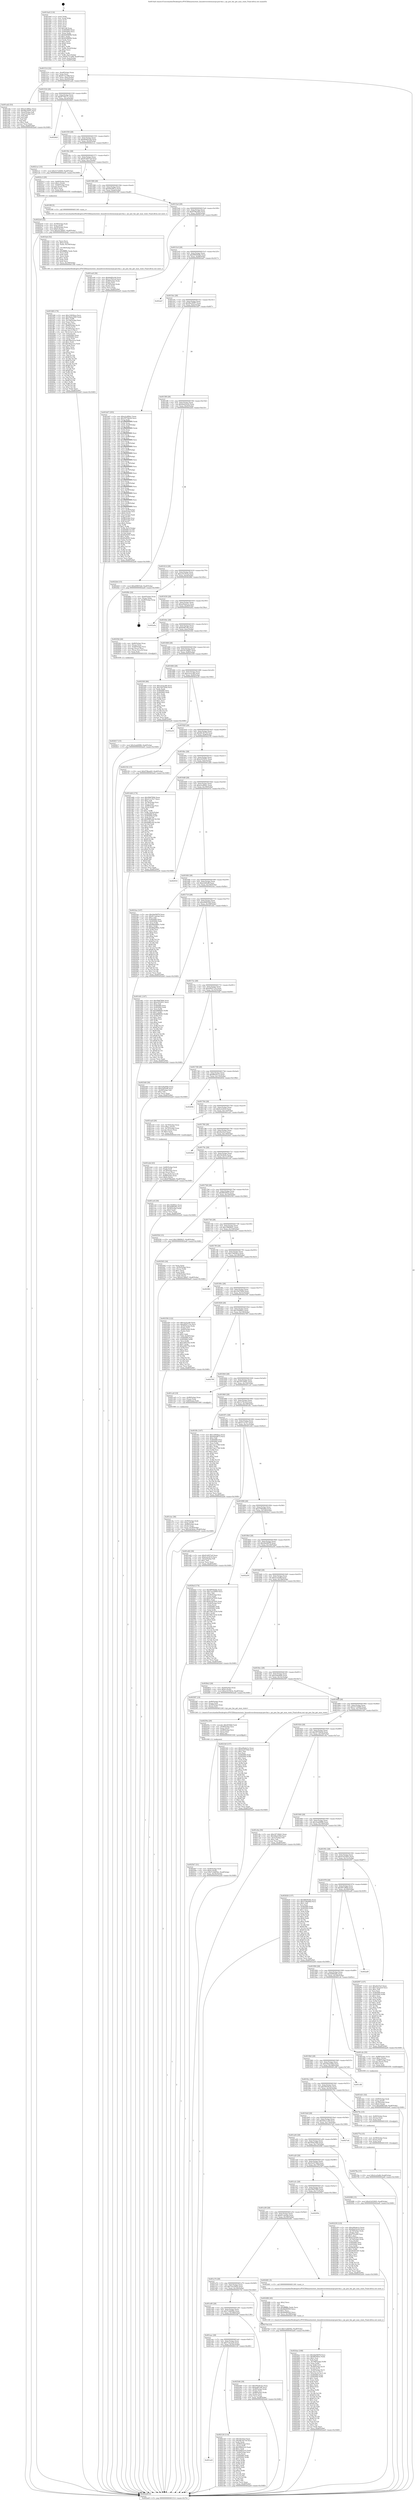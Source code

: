 digraph "0x4014a0" {
  label = "0x4014a0 (/mnt/c/Users/mathe/Desktop/tcc/POCII/binaries/extr_linuxdrivershwmonrpi-poe-fan.c_rpi_poe_fan_get_max_state_Final-ollvm.out::main(0))"
  labelloc = "t"
  node[shape=record]

  Entry [label="",width=0.3,height=0.3,shape=circle,fillcolor=black,style=filled]
  "0x401514" [label="{
     0x401514 [32]\l
     | [instrs]\l
     &nbsp;&nbsp;0x401514 \<+6\>: mov -0xa8(%rbp),%eax\l
     &nbsp;&nbsp;0x40151a \<+2\>: mov %eax,%ecx\l
     &nbsp;&nbsp;0x40151c \<+6\>: sub $0x817a1368,%ecx\l
     &nbsp;&nbsp;0x401522 \<+6\>: mov %eax,-0xbc(%rbp)\l
     &nbsp;&nbsp;0x401528 \<+6\>: mov %ecx,-0xc0(%rbp)\l
     &nbsp;&nbsp;0x40152e \<+6\>: je 0000000000401ad2 \<main+0x632\>\l
  }"]
  "0x401ad2" [label="{
     0x401ad2 [53]\l
     | [instrs]\l
     &nbsp;&nbsp;0x401ad2 \<+5\>: mov $0xe2cd99a1,%eax\l
     &nbsp;&nbsp;0x401ad7 \<+5\>: mov $0x9be3f597,%ecx\l
     &nbsp;&nbsp;0x401adc \<+6\>: mov -0xa2(%rbp),%dl\l
     &nbsp;&nbsp;0x401ae2 \<+7\>: mov -0xa1(%rbp),%sil\l
     &nbsp;&nbsp;0x401ae9 \<+3\>: mov %dl,%dil\l
     &nbsp;&nbsp;0x401aec \<+3\>: and %sil,%dil\l
     &nbsp;&nbsp;0x401aef \<+3\>: xor %sil,%dl\l
     &nbsp;&nbsp;0x401af2 \<+3\>: or %dl,%dil\l
     &nbsp;&nbsp;0x401af5 \<+4\>: test $0x1,%dil\l
     &nbsp;&nbsp;0x401af9 \<+3\>: cmovne %ecx,%eax\l
     &nbsp;&nbsp;0x401afc \<+6\>: mov %eax,-0xa8(%rbp)\l
     &nbsp;&nbsp;0x401b02 \<+5\>: jmp 0000000000402ae8 \<main+0x1648\>\l
  }"]
  "0x401534" [label="{
     0x401534 [28]\l
     | [instrs]\l
     &nbsp;&nbsp;0x401534 \<+5\>: jmp 0000000000401539 \<main+0x99\>\l
     &nbsp;&nbsp;0x401539 \<+6\>: mov -0xbc(%rbp),%eax\l
     &nbsp;&nbsp;0x40153f \<+5\>: sub $0x87782c71,%eax\l
     &nbsp;&nbsp;0x401544 \<+6\>: mov %eax,-0xc4(%rbp)\l
     &nbsp;&nbsp;0x40154a \<+6\>: je 00000000004028d3 \<main+0x1433\>\l
  }"]
  "0x402ae8" [label="{
     0x402ae8 [5]\l
     | [instrs]\l
     &nbsp;&nbsp;0x402ae8 \<+5\>: jmp 0000000000401514 \<main+0x74\>\l
  }"]
  "0x4014a0" [label="{
     0x4014a0 [116]\l
     | [instrs]\l
     &nbsp;&nbsp;0x4014a0 \<+1\>: push %rbp\l
     &nbsp;&nbsp;0x4014a1 \<+3\>: mov %rsp,%rbp\l
     &nbsp;&nbsp;0x4014a4 \<+2\>: push %r15\l
     &nbsp;&nbsp;0x4014a6 \<+2\>: push %r14\l
     &nbsp;&nbsp;0x4014a8 \<+2\>: push %r13\l
     &nbsp;&nbsp;0x4014aa \<+2\>: push %r12\l
     &nbsp;&nbsp;0x4014ac \<+1\>: push %rbx\l
     &nbsp;&nbsp;0x4014ad \<+7\>: sub $0x1a8,%rsp\l
     &nbsp;&nbsp;0x4014b4 \<+7\>: mov 0x405060,%eax\l
     &nbsp;&nbsp;0x4014bb \<+7\>: mov 0x405064,%ecx\l
     &nbsp;&nbsp;0x4014c2 \<+2\>: mov %eax,%edx\l
     &nbsp;&nbsp;0x4014c4 \<+6\>: sub $0x620fd69b,%edx\l
     &nbsp;&nbsp;0x4014ca \<+3\>: sub $0x1,%edx\l
     &nbsp;&nbsp;0x4014cd \<+6\>: add $0x620fd69b,%edx\l
     &nbsp;&nbsp;0x4014d3 \<+3\>: imul %edx,%eax\l
     &nbsp;&nbsp;0x4014d6 \<+3\>: and $0x1,%eax\l
     &nbsp;&nbsp;0x4014d9 \<+3\>: cmp $0x0,%eax\l
     &nbsp;&nbsp;0x4014dc \<+4\>: sete %r8b\l
     &nbsp;&nbsp;0x4014e0 \<+4\>: and $0x1,%r8b\l
     &nbsp;&nbsp;0x4014e4 \<+7\>: mov %r8b,-0xa2(%rbp)\l
     &nbsp;&nbsp;0x4014eb \<+3\>: cmp $0xa,%ecx\l
     &nbsp;&nbsp;0x4014ee \<+4\>: setl %r8b\l
     &nbsp;&nbsp;0x4014f2 \<+4\>: and $0x1,%r8b\l
     &nbsp;&nbsp;0x4014f6 \<+7\>: mov %r8b,-0xa1(%rbp)\l
     &nbsp;&nbsp;0x4014fd \<+10\>: movl $0x817a1368,-0xa8(%rbp)\l
     &nbsp;&nbsp;0x401507 \<+6\>: mov %edi,-0xac(%rbp)\l
     &nbsp;&nbsp;0x40150d \<+7\>: mov %rsi,-0xb8(%rbp)\l
  }"]
  Exit [label="",width=0.3,height=0.3,shape=circle,fillcolor=black,style=filled,peripheries=2]
  "0x4028d3" [label="{
     0x4028d3\l
  }", style=dashed]
  "0x401550" [label="{
     0x401550 [28]\l
     | [instrs]\l
     &nbsp;&nbsp;0x401550 \<+5\>: jmp 0000000000401555 \<main+0xb5\>\l
     &nbsp;&nbsp;0x401555 \<+6\>: mov -0xbc(%rbp),%eax\l
     &nbsp;&nbsp;0x40155b \<+5\>: sub $0x8e842c0d,%eax\l
     &nbsp;&nbsp;0x401560 \<+6\>: mov %eax,-0xc8(%rbp)\l
     &nbsp;&nbsp;0x401566 \<+6\>: je 00000000004021a1 \<main+0xd01\>\l
  }"]
  "0x40278a" [label="{
     0x40278a [15]\l
     | [instrs]\l
     &nbsp;&nbsp;0x40278a \<+10\>: movl $0x2ca5afbf,-0xa8(%rbp)\l
     &nbsp;&nbsp;0x402794 \<+5\>: jmp 0000000000402ae8 \<main+0x1648\>\l
  }"]
  "0x4021a1" [label="{
     0x4021a1 [15]\l
     | [instrs]\l
     &nbsp;&nbsp;0x4021a1 \<+10\>: movl $0x317c6409,-0xa8(%rbp)\l
     &nbsp;&nbsp;0x4021ab \<+5\>: jmp 0000000000402ae8 \<main+0x1648\>\l
  }"]
  "0x40156c" [label="{
     0x40156c [28]\l
     | [instrs]\l
     &nbsp;&nbsp;0x40156c \<+5\>: jmp 0000000000401571 \<main+0xd1\>\l
     &nbsp;&nbsp;0x401571 \<+6\>: mov -0xbc(%rbp),%eax\l
     &nbsp;&nbsp;0x401577 \<+5\>: sub $0x91d057a9,%eax\l
     &nbsp;&nbsp;0x40157c \<+6\>: mov %eax,-0xcc(%rbp)\l
     &nbsp;&nbsp;0x401582 \<+6\>: je 00000000004022c3 \<main+0xe23\>\l
  }"]
  "0x40277b" [label="{
     0x40277b [15]\l
     | [instrs]\l
     &nbsp;&nbsp;0x40277b \<+4\>: mov -0x58(%rbp),%rax\l
     &nbsp;&nbsp;0x40277f \<+3\>: mov (%rax),%rax\l
     &nbsp;&nbsp;0x402782 \<+3\>: mov %rax,%rdi\l
     &nbsp;&nbsp;0x402785 \<+5\>: call 0000000000401030 \<free@plt\>\l
     | [calls]\l
     &nbsp;&nbsp;0x401030 \{1\} (unknown)\l
  }"]
  "0x4022c3" [label="{
     0x4022c3 [29]\l
     | [instrs]\l
     &nbsp;&nbsp;0x4022c3 \<+4\>: mov -0x60(%rbp),%rax\l
     &nbsp;&nbsp;0x4022c7 \<+6\>: movl $0x1,(%rax)\l
     &nbsp;&nbsp;0x4022cd \<+4\>: mov -0x60(%rbp),%rax\l
     &nbsp;&nbsp;0x4022d1 \<+3\>: movslq (%rax),%rax\l
     &nbsp;&nbsp;0x4022d4 \<+4\>: shl $0x3,%rax\l
     &nbsp;&nbsp;0x4022d8 \<+3\>: mov %rax,%rdi\l
     &nbsp;&nbsp;0x4022db \<+5\>: call 0000000000401050 \<malloc@plt\>\l
     | [calls]\l
     &nbsp;&nbsp;0x401050 \{1\} (unknown)\l
  }"]
  "0x401588" [label="{
     0x401588 [28]\l
     | [instrs]\l
     &nbsp;&nbsp;0x401588 \<+5\>: jmp 000000000040158d \<main+0xed\>\l
     &nbsp;&nbsp;0x40158d \<+6\>: mov -0xbc(%rbp),%eax\l
     &nbsp;&nbsp;0x401593 \<+5\>: sub $0x92b2f673,%eax\l
     &nbsp;&nbsp;0x401598 \<+6\>: mov %eax,-0xd0(%rbp)\l
     &nbsp;&nbsp;0x40159e \<+6\>: je 0000000000401f9f \<main+0xaff\>\l
  }"]
  "0x402617" [label="{
     0x402617 [15]\l
     | [instrs]\l
     &nbsp;&nbsp;0x402617 \<+10\>: movl $0x3eab0896,-0xa8(%rbp)\l
     &nbsp;&nbsp;0x402621 \<+5\>: jmp 0000000000402ae8 \<main+0x1648\>\l
  }"]
  "0x401f9f" [label="{
     0x401f9f [5]\l
     | [instrs]\l
     &nbsp;&nbsp;0x401f9f \<+5\>: call 0000000000401160 \<next_i\>\l
     | [calls]\l
     &nbsp;&nbsp;0x401160 \{1\} (/mnt/c/Users/mathe/Desktop/tcc/POCII/binaries/extr_linuxdrivershwmonrpi-poe-fan.c_rpi_poe_fan_get_max_state_Final-ollvm.out::next_i)\l
  }"]
  "0x4015a4" [label="{
     0x4015a4 [28]\l
     | [instrs]\l
     &nbsp;&nbsp;0x4015a4 \<+5\>: jmp 00000000004015a9 \<main+0x109\>\l
     &nbsp;&nbsp;0x4015a9 \<+6\>: mov -0xbc(%rbp),%eax\l
     &nbsp;&nbsp;0x4015af \<+5\>: sub $0x978badd3,%eax\l
     &nbsp;&nbsp;0x4015b4 \<+6\>: mov %eax,-0xd4(%rbp)\l
     &nbsp;&nbsp;0x4015ba \<+6\>: je 0000000000401ee8 \<main+0xa48\>\l
  }"]
  "0x4025b7" [label="{
     0x4025b7 [31]\l
     | [instrs]\l
     &nbsp;&nbsp;0x4025b7 \<+4\>: mov -0x40(%rbp),%rdi\l
     &nbsp;&nbsp;0x4025bb \<+6\>: movl $0x0,(%rdi)\l
     &nbsp;&nbsp;0x4025c1 \<+10\>: movl $0x7c2b650e,-0xa8(%rbp)\l
     &nbsp;&nbsp;0x4025cb \<+6\>: mov %eax,-0x19c(%rbp)\l
     &nbsp;&nbsp;0x4025d1 \<+5\>: jmp 0000000000402ae8 \<main+0x1648\>\l
  }"]
  "0x401ee8" [label="{
     0x401ee8 [36]\l
     | [instrs]\l
     &nbsp;&nbsp;0x401ee8 \<+5\>: mov $0x8e842c0d,%eax\l
     &nbsp;&nbsp;0x401eed \<+5\>: mov $0x1e79c2c4,%ecx\l
     &nbsp;&nbsp;0x401ef2 \<+4\>: mov -0x68(%rbp),%rdx\l
     &nbsp;&nbsp;0x401ef6 \<+2\>: mov (%rdx),%esi\l
     &nbsp;&nbsp;0x401ef8 \<+4\>: mov -0x70(%rbp),%rdx\l
     &nbsp;&nbsp;0x401efc \<+2\>: cmp (%rdx),%esi\l
     &nbsp;&nbsp;0x401efe \<+3\>: cmovl %ecx,%eax\l
     &nbsp;&nbsp;0x401f01 \<+6\>: mov %eax,-0xa8(%rbp)\l
     &nbsp;&nbsp;0x401f07 \<+5\>: jmp 0000000000402ae8 \<main+0x1648\>\l
  }"]
  "0x4015c0" [label="{
     0x4015c0 [28]\l
     | [instrs]\l
     &nbsp;&nbsp;0x4015c0 \<+5\>: jmp 00000000004015c5 \<main+0x125\>\l
     &nbsp;&nbsp;0x4015c5 \<+6\>: mov -0xbc(%rbp),%eax\l
     &nbsp;&nbsp;0x4015cb \<+5\>: sub $0x9993628e,%eax\l
     &nbsp;&nbsp;0x4015d0 \<+6\>: mov %eax,-0xd8(%rbp)\l
     &nbsp;&nbsp;0x4015d6 \<+6\>: je 0000000000402ab7 \<main+0x1617\>\l
  }"]
  "0x40259a" [label="{
     0x40259a [29]\l
     | [instrs]\l
     &nbsp;&nbsp;0x40259a \<+10\>: movabs $0x4030b6,%rdi\l
     &nbsp;&nbsp;0x4025a4 \<+4\>: mov -0x48(%rbp),%rsi\l
     &nbsp;&nbsp;0x4025a8 \<+2\>: mov %eax,(%rsi)\l
     &nbsp;&nbsp;0x4025aa \<+4\>: mov -0x48(%rbp),%rsi\l
     &nbsp;&nbsp;0x4025ae \<+2\>: mov (%rsi),%esi\l
     &nbsp;&nbsp;0x4025b0 \<+2\>: mov $0x0,%al\l
     &nbsp;&nbsp;0x4025b2 \<+5\>: call 0000000000401040 \<printf@plt\>\l
     | [calls]\l
     &nbsp;&nbsp;0x401040 \{1\} (unknown)\l
  }"]
  "0x402ab7" [label="{
     0x402ab7\l
  }", style=dashed]
  "0x4015dc" [label="{
     0x4015dc [28]\l
     | [instrs]\l
     &nbsp;&nbsp;0x4015dc \<+5\>: jmp 00000000004015e1 \<main+0x141\>\l
     &nbsp;&nbsp;0x4015e1 \<+6\>: mov -0xbc(%rbp),%eax\l
     &nbsp;&nbsp;0x4015e7 \<+5\>: sub $0x9be3f597,%eax\l
     &nbsp;&nbsp;0x4015ec \<+6\>: mov %eax,-0xdc(%rbp)\l
     &nbsp;&nbsp;0x4015f2 \<+6\>: je 0000000000401b07 \<main+0x667\>\l
  }"]
  "0x4024ae" [label="{
     0x4024ae [168]\l
     | [instrs]\l
     &nbsp;&nbsp;0x4024ae \<+5\>: mov $0x2bd36f78,%ecx\l
     &nbsp;&nbsp;0x4024b3 \<+5\>: mov $0x8654922,%edx\l
     &nbsp;&nbsp;0x4024b8 \<+3\>: mov $0x1,%sil\l
     &nbsp;&nbsp;0x4024bb \<+2\>: xor %edi,%edi\l
     &nbsp;&nbsp;0x4024bd \<+7\>: mov -0x198(%rbp),%r8d\l
     &nbsp;&nbsp;0x4024c4 \<+4\>: imul %eax,%r8d\l
     &nbsp;&nbsp;0x4024c8 \<+3\>: movslq %r8d,%r9\l
     &nbsp;&nbsp;0x4024cb \<+4\>: mov -0x58(%rbp),%r10\l
     &nbsp;&nbsp;0x4024cf \<+3\>: mov (%r10),%r10\l
     &nbsp;&nbsp;0x4024d2 \<+4\>: mov -0x50(%rbp),%r11\l
     &nbsp;&nbsp;0x4024d6 \<+3\>: movslq (%r11),%r11\l
     &nbsp;&nbsp;0x4024d9 \<+4\>: mov %r9,(%r10,%r11,8)\l
     &nbsp;&nbsp;0x4024dd \<+7\>: mov 0x405060,%eax\l
     &nbsp;&nbsp;0x4024e4 \<+8\>: mov 0x405064,%r8d\l
     &nbsp;&nbsp;0x4024ec \<+3\>: sub $0x1,%edi\l
     &nbsp;&nbsp;0x4024ef \<+2\>: mov %eax,%ebx\l
     &nbsp;&nbsp;0x4024f1 \<+2\>: add %edi,%ebx\l
     &nbsp;&nbsp;0x4024f3 \<+3\>: imul %ebx,%eax\l
     &nbsp;&nbsp;0x4024f6 \<+3\>: and $0x1,%eax\l
     &nbsp;&nbsp;0x4024f9 \<+3\>: cmp $0x0,%eax\l
     &nbsp;&nbsp;0x4024fc \<+4\>: sete %r14b\l
     &nbsp;&nbsp;0x402500 \<+4\>: cmp $0xa,%r8d\l
     &nbsp;&nbsp;0x402504 \<+4\>: setl %r15b\l
     &nbsp;&nbsp;0x402508 \<+3\>: mov %r14b,%r12b\l
     &nbsp;&nbsp;0x40250b \<+4\>: xor $0xff,%r12b\l
     &nbsp;&nbsp;0x40250f \<+3\>: mov %r15b,%r13b\l
     &nbsp;&nbsp;0x402512 \<+4\>: xor $0xff,%r13b\l
     &nbsp;&nbsp;0x402516 \<+4\>: xor $0x1,%sil\l
     &nbsp;&nbsp;0x40251a \<+3\>: mov %r12b,%al\l
     &nbsp;&nbsp;0x40251d \<+2\>: and $0xff,%al\l
     &nbsp;&nbsp;0x40251f \<+3\>: and %sil,%r14b\l
     &nbsp;&nbsp;0x402522 \<+3\>: mov %r13b,%dil\l
     &nbsp;&nbsp;0x402525 \<+4\>: and $0xff,%dil\l
     &nbsp;&nbsp;0x402529 \<+3\>: and %sil,%r15b\l
     &nbsp;&nbsp;0x40252c \<+3\>: or %r14b,%al\l
     &nbsp;&nbsp;0x40252f \<+3\>: or %r15b,%dil\l
     &nbsp;&nbsp;0x402532 \<+3\>: xor %dil,%al\l
     &nbsp;&nbsp;0x402535 \<+3\>: or %r13b,%r12b\l
     &nbsp;&nbsp;0x402538 \<+4\>: xor $0xff,%r12b\l
     &nbsp;&nbsp;0x40253c \<+4\>: or $0x1,%sil\l
     &nbsp;&nbsp;0x402540 \<+3\>: and %sil,%r12b\l
     &nbsp;&nbsp;0x402543 \<+3\>: or %r12b,%al\l
     &nbsp;&nbsp;0x402546 \<+2\>: test $0x1,%al\l
     &nbsp;&nbsp;0x402548 \<+3\>: cmovne %edx,%ecx\l
     &nbsp;&nbsp;0x40254b \<+6\>: mov %ecx,-0xa8(%rbp)\l
     &nbsp;&nbsp;0x402551 \<+5\>: jmp 0000000000402ae8 \<main+0x1648\>\l
  }"]
  "0x401b07" [label="{
     0x401b07 [355]\l
     | [instrs]\l
     &nbsp;&nbsp;0x401b07 \<+5\>: mov $0xe2cd99a1,%eax\l
     &nbsp;&nbsp;0x401b0c \<+5\>: mov $0x39754b3d,%ecx\l
     &nbsp;&nbsp;0x401b11 \<+3\>: mov %rsp,%rdx\l
     &nbsp;&nbsp;0x401b14 \<+4\>: add $0xfffffffffffffff0,%rdx\l
     &nbsp;&nbsp;0x401b18 \<+3\>: mov %rdx,%rsp\l
     &nbsp;&nbsp;0x401b1b \<+7\>: mov %rdx,-0xa0(%rbp)\l
     &nbsp;&nbsp;0x401b22 \<+3\>: mov %rsp,%rdx\l
     &nbsp;&nbsp;0x401b25 \<+4\>: add $0xfffffffffffffff0,%rdx\l
     &nbsp;&nbsp;0x401b29 \<+3\>: mov %rdx,%rsp\l
     &nbsp;&nbsp;0x401b2c \<+3\>: mov %rsp,%rsi\l
     &nbsp;&nbsp;0x401b2f \<+4\>: add $0xfffffffffffffff0,%rsi\l
     &nbsp;&nbsp;0x401b33 \<+3\>: mov %rsi,%rsp\l
     &nbsp;&nbsp;0x401b36 \<+7\>: mov %rsi,-0x98(%rbp)\l
     &nbsp;&nbsp;0x401b3d \<+3\>: mov %rsp,%rsi\l
     &nbsp;&nbsp;0x401b40 \<+4\>: add $0xfffffffffffffff0,%rsi\l
     &nbsp;&nbsp;0x401b44 \<+3\>: mov %rsi,%rsp\l
     &nbsp;&nbsp;0x401b47 \<+7\>: mov %rsi,-0x90(%rbp)\l
     &nbsp;&nbsp;0x401b4e \<+3\>: mov %rsp,%rsi\l
     &nbsp;&nbsp;0x401b51 \<+4\>: add $0xfffffffffffffff0,%rsi\l
     &nbsp;&nbsp;0x401b55 \<+3\>: mov %rsi,%rsp\l
     &nbsp;&nbsp;0x401b58 \<+7\>: mov %rsi,-0x88(%rbp)\l
     &nbsp;&nbsp;0x401b5f \<+3\>: mov %rsp,%rsi\l
     &nbsp;&nbsp;0x401b62 \<+4\>: add $0xfffffffffffffff0,%rsi\l
     &nbsp;&nbsp;0x401b66 \<+3\>: mov %rsi,%rsp\l
     &nbsp;&nbsp;0x401b69 \<+4\>: mov %rsi,-0x80(%rbp)\l
     &nbsp;&nbsp;0x401b6d \<+3\>: mov %rsp,%rsi\l
     &nbsp;&nbsp;0x401b70 \<+4\>: add $0xfffffffffffffff0,%rsi\l
     &nbsp;&nbsp;0x401b74 \<+3\>: mov %rsi,%rsp\l
     &nbsp;&nbsp;0x401b77 \<+4\>: mov %rsi,-0x78(%rbp)\l
     &nbsp;&nbsp;0x401b7b \<+3\>: mov %rsp,%rsi\l
     &nbsp;&nbsp;0x401b7e \<+4\>: add $0xfffffffffffffff0,%rsi\l
     &nbsp;&nbsp;0x401b82 \<+3\>: mov %rsi,%rsp\l
     &nbsp;&nbsp;0x401b85 \<+4\>: mov %rsi,-0x70(%rbp)\l
     &nbsp;&nbsp;0x401b89 \<+3\>: mov %rsp,%rsi\l
     &nbsp;&nbsp;0x401b8c \<+4\>: add $0xfffffffffffffff0,%rsi\l
     &nbsp;&nbsp;0x401b90 \<+3\>: mov %rsi,%rsp\l
     &nbsp;&nbsp;0x401b93 \<+4\>: mov %rsi,-0x68(%rbp)\l
     &nbsp;&nbsp;0x401b97 \<+3\>: mov %rsp,%rsi\l
     &nbsp;&nbsp;0x401b9a \<+4\>: add $0xfffffffffffffff0,%rsi\l
     &nbsp;&nbsp;0x401b9e \<+3\>: mov %rsi,%rsp\l
     &nbsp;&nbsp;0x401ba1 \<+4\>: mov %rsi,-0x60(%rbp)\l
     &nbsp;&nbsp;0x401ba5 \<+3\>: mov %rsp,%rsi\l
     &nbsp;&nbsp;0x401ba8 \<+4\>: add $0xfffffffffffffff0,%rsi\l
     &nbsp;&nbsp;0x401bac \<+3\>: mov %rsi,%rsp\l
     &nbsp;&nbsp;0x401baf \<+4\>: mov %rsi,-0x58(%rbp)\l
     &nbsp;&nbsp;0x401bb3 \<+3\>: mov %rsp,%rsi\l
     &nbsp;&nbsp;0x401bb6 \<+4\>: add $0xfffffffffffffff0,%rsi\l
     &nbsp;&nbsp;0x401bba \<+3\>: mov %rsi,%rsp\l
     &nbsp;&nbsp;0x401bbd \<+4\>: mov %rsi,-0x50(%rbp)\l
     &nbsp;&nbsp;0x401bc1 \<+3\>: mov %rsp,%rsi\l
     &nbsp;&nbsp;0x401bc4 \<+4\>: add $0xfffffffffffffff0,%rsi\l
     &nbsp;&nbsp;0x401bc8 \<+3\>: mov %rsi,%rsp\l
     &nbsp;&nbsp;0x401bcb \<+4\>: mov %rsi,-0x48(%rbp)\l
     &nbsp;&nbsp;0x401bcf \<+3\>: mov %rsp,%rsi\l
     &nbsp;&nbsp;0x401bd2 \<+4\>: add $0xfffffffffffffff0,%rsi\l
     &nbsp;&nbsp;0x401bd6 \<+3\>: mov %rsi,%rsp\l
     &nbsp;&nbsp;0x401bd9 \<+4\>: mov %rsi,-0x40(%rbp)\l
     &nbsp;&nbsp;0x401bdd \<+7\>: mov -0xa0(%rbp),%rsi\l
     &nbsp;&nbsp;0x401be4 \<+6\>: movl $0x0,(%rsi)\l
     &nbsp;&nbsp;0x401bea \<+6\>: mov -0xac(%rbp),%edi\l
     &nbsp;&nbsp;0x401bf0 \<+2\>: mov %edi,(%rdx)\l
     &nbsp;&nbsp;0x401bf2 \<+7\>: mov -0x98(%rbp),%rsi\l
     &nbsp;&nbsp;0x401bf9 \<+7\>: mov -0xb8(%rbp),%r8\l
     &nbsp;&nbsp;0x401c00 \<+3\>: mov %r8,(%rsi)\l
     &nbsp;&nbsp;0x401c03 \<+3\>: cmpl $0x2,(%rdx)\l
     &nbsp;&nbsp;0x401c06 \<+4\>: setne %r9b\l
     &nbsp;&nbsp;0x401c0a \<+4\>: and $0x1,%r9b\l
     &nbsp;&nbsp;0x401c0e \<+4\>: mov %r9b,-0x31(%rbp)\l
     &nbsp;&nbsp;0x401c12 \<+8\>: mov 0x405060,%r10d\l
     &nbsp;&nbsp;0x401c1a \<+8\>: mov 0x405064,%r11d\l
     &nbsp;&nbsp;0x401c22 \<+3\>: mov %r10d,%ebx\l
     &nbsp;&nbsp;0x401c25 \<+6\>: add $0x85e8205,%ebx\l
     &nbsp;&nbsp;0x401c2b \<+3\>: sub $0x1,%ebx\l
     &nbsp;&nbsp;0x401c2e \<+6\>: sub $0x85e8205,%ebx\l
     &nbsp;&nbsp;0x401c34 \<+4\>: imul %ebx,%r10d\l
     &nbsp;&nbsp;0x401c38 \<+4\>: and $0x1,%r10d\l
     &nbsp;&nbsp;0x401c3c \<+4\>: cmp $0x0,%r10d\l
     &nbsp;&nbsp;0x401c40 \<+4\>: sete %r9b\l
     &nbsp;&nbsp;0x401c44 \<+4\>: cmp $0xa,%r11d\l
     &nbsp;&nbsp;0x401c48 \<+4\>: setl %r14b\l
     &nbsp;&nbsp;0x401c4c \<+3\>: mov %r9b,%r15b\l
     &nbsp;&nbsp;0x401c4f \<+3\>: and %r14b,%r15b\l
     &nbsp;&nbsp;0x401c52 \<+3\>: xor %r14b,%r9b\l
     &nbsp;&nbsp;0x401c55 \<+3\>: or %r9b,%r15b\l
     &nbsp;&nbsp;0x401c58 \<+4\>: test $0x1,%r15b\l
     &nbsp;&nbsp;0x401c5c \<+3\>: cmovne %ecx,%eax\l
     &nbsp;&nbsp;0x401c5f \<+6\>: mov %eax,-0xa8(%rbp)\l
     &nbsp;&nbsp;0x401c65 \<+5\>: jmp 0000000000402ae8 \<main+0x1648\>\l
  }"]
  "0x4015f8" [label="{
     0x4015f8 [28]\l
     | [instrs]\l
     &nbsp;&nbsp;0x4015f8 \<+5\>: jmp 00000000004015fd \<main+0x15d\>\l
     &nbsp;&nbsp;0x4015fd \<+6\>: mov -0xbc(%rbp),%eax\l
     &nbsp;&nbsp;0x401603 \<+5\>: sub $0x9eb22e24,%eax\l
     &nbsp;&nbsp;0x401608 \<+6\>: mov %eax,-0xe0(%rbp)\l
     &nbsp;&nbsp;0x40160e \<+6\>: je 00000000004022b4 \<main+0xe14\>\l
  }"]
  "0x402486" [label="{
     0x402486 [40]\l
     | [instrs]\l
     &nbsp;&nbsp;0x402486 \<+5\>: mov $0x2,%ecx\l
     &nbsp;&nbsp;0x40248b \<+1\>: cltd\l
     &nbsp;&nbsp;0x40248c \<+2\>: idiv %ecx\l
     &nbsp;&nbsp;0x40248e \<+6\>: imul $0xfffffffe,%edx,%ecx\l
     &nbsp;&nbsp;0x402494 \<+6\>: sub $0xfbb66505,%ecx\l
     &nbsp;&nbsp;0x40249a \<+3\>: add $0x1,%ecx\l
     &nbsp;&nbsp;0x40249d \<+6\>: add $0xfbb66505,%ecx\l
     &nbsp;&nbsp;0x4024a3 \<+6\>: mov %ecx,-0x198(%rbp)\l
     &nbsp;&nbsp;0x4024a9 \<+5\>: call 0000000000401160 \<next_i\>\l
     | [calls]\l
     &nbsp;&nbsp;0x401160 \{1\} (/mnt/c/Users/mathe/Desktop/tcc/POCII/binaries/extr_linuxdrivershwmonrpi-poe-fan.c_rpi_poe_fan_get_max_state_Final-ollvm.out::next_i)\l
  }"]
  "0x4022e0" [label="{
     0x4022e0 [32]\l
     | [instrs]\l
     &nbsp;&nbsp;0x4022e0 \<+4\>: mov -0x58(%rbp),%rdi\l
     &nbsp;&nbsp;0x4022e4 \<+3\>: mov %rax,(%rdi)\l
     &nbsp;&nbsp;0x4022e7 \<+4\>: mov -0x50(%rbp),%rax\l
     &nbsp;&nbsp;0x4022eb \<+6\>: movl $0x0,(%rax)\l
     &nbsp;&nbsp;0x4022f1 \<+10\>: movl $0xc613b6d7,-0xa8(%rbp)\l
     &nbsp;&nbsp;0x4022fb \<+5\>: jmp 0000000000402ae8 \<main+0x1648\>\l
  }"]
  "0x4022b4" [label="{
     0x4022b4 [15]\l
     | [instrs]\l
     &nbsp;&nbsp;0x4022b4 \<+10\>: movl $0xe69653e6,-0xa8(%rbp)\l
     &nbsp;&nbsp;0x4022be \<+5\>: jmp 0000000000402ae8 \<main+0x1648\>\l
  }"]
  "0x401614" [label="{
     0x401614 [28]\l
     | [instrs]\l
     &nbsp;&nbsp;0x401614 \<+5\>: jmp 0000000000401619 \<main+0x179\>\l
     &nbsp;&nbsp;0x401619 \<+6\>: mov -0xbc(%rbp),%eax\l
     &nbsp;&nbsp;0x40161f \<+5\>: sub $0xa1615b1b,%eax\l
     &nbsp;&nbsp;0x401624 \<+6\>: mov %eax,-0xe4(%rbp)\l
     &nbsp;&nbsp;0x40162a \<+6\>: je 00000000004028fe \<main+0x145e\>\l
  }"]
  "0x401ac8" [label="{
     0x401ac8\l
  }", style=dashed]
  "0x4028fe" [label="{
     0x4028fe [24]\l
     | [instrs]\l
     &nbsp;&nbsp;0x4028fe \<+7\>: mov -0xa0(%rbp),%rax\l
     &nbsp;&nbsp;0x402905 \<+2\>: mov (%rax),%eax\l
     &nbsp;&nbsp;0x402907 \<+4\>: lea -0x28(%rbp),%rsp\l
     &nbsp;&nbsp;0x40290b \<+1\>: pop %rbx\l
     &nbsp;&nbsp;0x40290c \<+2\>: pop %r12\l
     &nbsp;&nbsp;0x40290e \<+2\>: pop %r13\l
     &nbsp;&nbsp;0x402910 \<+2\>: pop %r14\l
     &nbsp;&nbsp;0x402912 \<+2\>: pop %r15\l
     &nbsp;&nbsp;0x402914 \<+1\>: pop %rbp\l
     &nbsp;&nbsp;0x402915 \<+1\>: ret\l
  }"]
  "0x401630" [label="{
     0x401630 [28]\l
     | [instrs]\l
     &nbsp;&nbsp;0x401630 \<+5\>: jmp 0000000000401635 \<main+0x195\>\l
     &nbsp;&nbsp;0x401635 \<+6\>: mov -0xbc(%rbp),%eax\l
     &nbsp;&nbsp;0x40163b \<+5\>: sub $0xa49a4e1e,%eax\l
     &nbsp;&nbsp;0x401640 \<+6\>: mov %eax,-0xe8(%rbp)\l
     &nbsp;&nbsp;0x401646 \<+6\>: je 0000000000402a0a \<main+0x156a\>\l
  }"]
  "0x402120" [label="{
     0x402120 [114]\l
     | [instrs]\l
     &nbsp;&nbsp;0x402120 \<+5\>: mov $0x2fa33e3,%eax\l
     &nbsp;&nbsp;0x402125 \<+5\>: mov $0xd6c3b718,%ecx\l
     &nbsp;&nbsp;0x40212a \<+2\>: xor %edx,%edx\l
     &nbsp;&nbsp;0x40212c \<+4\>: mov -0x68(%rbp),%rsi\l
     &nbsp;&nbsp;0x402130 \<+2\>: mov (%rsi),%edi\l
     &nbsp;&nbsp;0x402132 \<+6\>: sub $0x506b2ce3,%edi\l
     &nbsp;&nbsp;0x402138 \<+3\>: add $0x1,%edi\l
     &nbsp;&nbsp;0x40213b \<+6\>: add $0x506b2ce3,%edi\l
     &nbsp;&nbsp;0x402141 \<+4\>: mov -0x68(%rbp),%rsi\l
     &nbsp;&nbsp;0x402145 \<+2\>: mov %edi,(%rsi)\l
     &nbsp;&nbsp;0x402147 \<+7\>: mov 0x405060,%edi\l
     &nbsp;&nbsp;0x40214e \<+8\>: mov 0x405064,%r8d\l
     &nbsp;&nbsp;0x402156 \<+3\>: sub $0x1,%edx\l
     &nbsp;&nbsp;0x402159 \<+3\>: mov %edi,%r9d\l
     &nbsp;&nbsp;0x40215c \<+3\>: add %edx,%r9d\l
     &nbsp;&nbsp;0x40215f \<+4\>: imul %r9d,%edi\l
     &nbsp;&nbsp;0x402163 \<+3\>: and $0x1,%edi\l
     &nbsp;&nbsp;0x402166 \<+3\>: cmp $0x0,%edi\l
     &nbsp;&nbsp;0x402169 \<+4\>: sete %r10b\l
     &nbsp;&nbsp;0x40216d \<+4\>: cmp $0xa,%r8d\l
     &nbsp;&nbsp;0x402171 \<+4\>: setl %r11b\l
     &nbsp;&nbsp;0x402175 \<+3\>: mov %r10b,%bl\l
     &nbsp;&nbsp;0x402178 \<+3\>: and %r11b,%bl\l
     &nbsp;&nbsp;0x40217b \<+3\>: xor %r11b,%r10b\l
     &nbsp;&nbsp;0x40217e \<+3\>: or %r10b,%bl\l
     &nbsp;&nbsp;0x402181 \<+3\>: test $0x1,%bl\l
     &nbsp;&nbsp;0x402184 \<+3\>: cmovne %ecx,%eax\l
     &nbsp;&nbsp;0x402187 \<+6\>: mov %eax,-0xa8(%rbp)\l
     &nbsp;&nbsp;0x40218d \<+5\>: jmp 0000000000402ae8 \<main+0x1648\>\l
  }"]
  "0x402a0a" [label="{
     0x402a0a\l
  }", style=dashed]
  "0x40164c" [label="{
     0x40164c [28]\l
     | [instrs]\l
     &nbsp;&nbsp;0x40164c \<+5\>: jmp 0000000000401651 \<main+0x1b1\>\l
     &nbsp;&nbsp;0x401651 \<+6\>: mov -0xbc(%rbp),%eax\l
     &nbsp;&nbsp;0x401657 \<+5\>: sub $0xbaf87efb,%eax\l
     &nbsp;&nbsp;0x40165c \<+6\>: mov %eax,-0xec(%rbp)\l
     &nbsp;&nbsp;0x401662 \<+6\>: je 00000000004025fd \<main+0x115d\>\l
  }"]
  "0x401aac" [label="{
     0x401aac [28]\l
     | [instrs]\l
     &nbsp;&nbsp;0x401aac \<+5\>: jmp 0000000000401ab1 \<main+0x611\>\l
     &nbsp;&nbsp;0x401ab1 \<+6\>: mov -0xbc(%rbp),%eax\l
     &nbsp;&nbsp;0x401ab7 \<+5\>: sub $0x7cdca2c6,%eax\l
     &nbsp;&nbsp;0x401abc \<+6\>: mov %eax,-0x18c(%rbp)\l
     &nbsp;&nbsp;0x401ac2 \<+6\>: je 0000000000402120 \<main+0xc80\>\l
  }"]
  "0x4025fd" [label="{
     0x4025fd [26]\l
     | [instrs]\l
     &nbsp;&nbsp;0x4025fd \<+4\>: mov -0x80(%rbp),%rax\l
     &nbsp;&nbsp;0x402601 \<+3\>: mov (%rax),%rax\l
     &nbsp;&nbsp;0x402604 \<+4\>: mov -0x40(%rbp),%rcx\l
     &nbsp;&nbsp;0x402608 \<+3\>: movslq (%rcx),%rcx\l
     &nbsp;&nbsp;0x40260b \<+4\>: mov (%rax,%rcx,8),%rax\l
     &nbsp;&nbsp;0x40260f \<+3\>: mov %rax,%rdi\l
     &nbsp;&nbsp;0x402612 \<+5\>: call 0000000000401030 \<free@plt\>\l
     | [calls]\l
     &nbsp;&nbsp;0x401030 \{1\} (unknown)\l
  }"]
  "0x401668" [label="{
     0x401668 [28]\l
     | [instrs]\l
     &nbsp;&nbsp;0x401668 \<+5\>: jmp 000000000040166d \<main+0x1cd\>\l
     &nbsp;&nbsp;0x40166d \<+6\>: mov -0xbc(%rbp),%eax\l
     &nbsp;&nbsp;0x401673 \<+5\>: sub $0xc613b6d7,%eax\l
     &nbsp;&nbsp;0x401678 \<+6\>: mov %eax,-0xf0(%rbp)\l
     &nbsp;&nbsp;0x40167e \<+6\>: je 0000000000402300 \<main+0xe60\>\l
  }"]
  "0x4025d6" [label="{
     0x4025d6 [39]\l
     | [instrs]\l
     &nbsp;&nbsp;0x4025d6 \<+5\>: mov $0x59530cda,%eax\l
     &nbsp;&nbsp;0x4025db \<+5\>: mov $0xbaf87efb,%ecx\l
     &nbsp;&nbsp;0x4025e0 \<+4\>: mov -0x40(%rbp),%rdx\l
     &nbsp;&nbsp;0x4025e4 \<+2\>: mov (%rdx),%esi\l
     &nbsp;&nbsp;0x4025e6 \<+7\>: mov -0x88(%rbp),%rdx\l
     &nbsp;&nbsp;0x4025ed \<+2\>: cmp (%rdx),%esi\l
     &nbsp;&nbsp;0x4025ef \<+3\>: cmovl %ecx,%eax\l
     &nbsp;&nbsp;0x4025f2 \<+6\>: mov %eax,-0xa8(%rbp)\l
     &nbsp;&nbsp;0x4025f8 \<+5\>: jmp 0000000000402ae8 \<main+0x1648\>\l
  }"]
  "0x402300" [label="{
     0x402300 [86]\l
     | [instrs]\l
     &nbsp;&nbsp;0x402300 \<+5\>: mov $0xcee3cc84,%eax\l
     &nbsp;&nbsp;0x402305 \<+5\>: mov $0x16d7f20d,%ecx\l
     &nbsp;&nbsp;0x40230a \<+2\>: xor %edx,%edx\l
     &nbsp;&nbsp;0x40230c \<+7\>: mov 0x405060,%esi\l
     &nbsp;&nbsp;0x402313 \<+7\>: mov 0x405064,%edi\l
     &nbsp;&nbsp;0x40231a \<+3\>: sub $0x1,%edx\l
     &nbsp;&nbsp;0x40231d \<+3\>: mov %esi,%r8d\l
     &nbsp;&nbsp;0x402320 \<+3\>: add %edx,%r8d\l
     &nbsp;&nbsp;0x402323 \<+4\>: imul %r8d,%esi\l
     &nbsp;&nbsp;0x402327 \<+3\>: and $0x1,%esi\l
     &nbsp;&nbsp;0x40232a \<+3\>: cmp $0x0,%esi\l
     &nbsp;&nbsp;0x40232d \<+4\>: sete %r9b\l
     &nbsp;&nbsp;0x402331 \<+3\>: cmp $0xa,%edi\l
     &nbsp;&nbsp;0x402334 \<+4\>: setl %r10b\l
     &nbsp;&nbsp;0x402338 \<+3\>: mov %r9b,%r11b\l
     &nbsp;&nbsp;0x40233b \<+3\>: and %r10b,%r11b\l
     &nbsp;&nbsp;0x40233e \<+3\>: xor %r10b,%r9b\l
     &nbsp;&nbsp;0x402341 \<+3\>: or %r9b,%r11b\l
     &nbsp;&nbsp;0x402344 \<+4\>: test $0x1,%r11b\l
     &nbsp;&nbsp;0x402348 \<+3\>: cmovne %ecx,%eax\l
     &nbsp;&nbsp;0x40234b \<+6\>: mov %eax,-0xa8(%rbp)\l
     &nbsp;&nbsp;0x402351 \<+5\>: jmp 0000000000402ae8 \<main+0x1648\>\l
  }"]
  "0x401684" [label="{
     0x401684 [28]\l
     | [instrs]\l
     &nbsp;&nbsp;0x401684 \<+5\>: jmp 0000000000401689 \<main+0x1e9\>\l
     &nbsp;&nbsp;0x401689 \<+6\>: mov -0xbc(%rbp),%eax\l
     &nbsp;&nbsp;0x40168f \<+5\>: sub $0xcee3cc84,%eax\l
     &nbsp;&nbsp;0x401694 \<+6\>: mov %eax,-0xf4(%rbp)\l
     &nbsp;&nbsp;0x40169a \<+6\>: je 0000000000402a34 \<main+0x1594\>\l
  }"]
  "0x401a90" [label="{
     0x401a90 [28]\l
     | [instrs]\l
     &nbsp;&nbsp;0x401a90 \<+5\>: jmp 0000000000401a95 \<main+0x5f5\>\l
     &nbsp;&nbsp;0x401a95 \<+6\>: mov -0xbc(%rbp),%eax\l
     &nbsp;&nbsp;0x401a9b \<+5\>: sub $0x7c2b650e,%eax\l
     &nbsp;&nbsp;0x401aa0 \<+6\>: mov %eax,-0x188(%rbp)\l
     &nbsp;&nbsp;0x401aa6 \<+6\>: je 00000000004025d6 \<main+0x1136\>\l
  }"]
  "0x402a34" [label="{
     0x402a34\l
  }", style=dashed]
  "0x4016a0" [label="{
     0x4016a0 [28]\l
     | [instrs]\l
     &nbsp;&nbsp;0x4016a0 \<+5\>: jmp 00000000004016a5 \<main+0x205\>\l
     &nbsp;&nbsp;0x4016a5 \<+6\>: mov -0xbc(%rbp),%eax\l
     &nbsp;&nbsp;0x4016ab \<+5\>: sub $0xd6c3b718,%eax\l
     &nbsp;&nbsp;0x4016b0 \<+6\>: mov %eax,-0xf8(%rbp)\l
     &nbsp;&nbsp;0x4016b6 \<+6\>: je 0000000000402192 \<main+0xcf2\>\l
  }"]
  "0x40275d" [label="{
     0x40275d [15]\l
     | [instrs]\l
     &nbsp;&nbsp;0x40275d \<+10\>: movl $0x7c2b650e,-0xa8(%rbp)\l
     &nbsp;&nbsp;0x402767 \<+5\>: jmp 0000000000402ae8 \<main+0x1648\>\l
  }"]
  "0x402192" [label="{
     0x402192 [15]\l
     | [instrs]\l
     &nbsp;&nbsp;0x402192 \<+10\>: movl $0x978badd3,-0xa8(%rbp)\l
     &nbsp;&nbsp;0x40219c \<+5\>: jmp 0000000000402ae8 \<main+0x1648\>\l
  }"]
  "0x4016bc" [label="{
     0x4016bc [28]\l
     | [instrs]\l
     &nbsp;&nbsp;0x4016bc \<+5\>: jmp 00000000004016c1 \<main+0x221\>\l
     &nbsp;&nbsp;0x4016c1 \<+6\>: mov -0xbc(%rbp),%eax\l
     &nbsp;&nbsp;0x4016c7 \<+5\>: sub $0xe2255f31,%eax\l
     &nbsp;&nbsp;0x4016cc \<+6\>: mov %eax,-0xfc(%rbp)\l
     &nbsp;&nbsp;0x4016d2 \<+6\>: je 0000000000401dd4 \<main+0x934\>\l
  }"]
  "0x401a74" [label="{
     0x401a74 [28]\l
     | [instrs]\l
     &nbsp;&nbsp;0x401a74 \<+5\>: jmp 0000000000401a79 \<main+0x5d9\>\l
     &nbsp;&nbsp;0x401a79 \<+6\>: mov -0xbc(%rbp),%eax\l
     &nbsp;&nbsp;0x401a7f \<+5\>: sub $0x7aa10950,%eax\l
     &nbsp;&nbsp;0x401a84 \<+6\>: mov %eax,-0x184(%rbp)\l
     &nbsp;&nbsp;0x401a8a \<+6\>: je 000000000040275d \<main+0x12bd\>\l
  }"]
  "0x401dd4" [label="{
     0x401dd4 [174]\l
     | [instrs]\l
     &nbsp;&nbsp;0x401dd4 \<+5\>: mov $0x5fb87894,%eax\l
     &nbsp;&nbsp;0x401dd9 \<+5\>: mov $0x211e7fc7,%ecx\l
     &nbsp;&nbsp;0x401dde \<+2\>: mov $0x1,%dl\l
     &nbsp;&nbsp;0x401de0 \<+4\>: mov -0x78(%rbp),%rsi\l
     &nbsp;&nbsp;0x401de4 \<+2\>: mov (%rsi),%edi\l
     &nbsp;&nbsp;0x401de6 \<+7\>: mov -0x88(%rbp),%rsi\l
     &nbsp;&nbsp;0x401ded \<+2\>: cmp (%rsi),%edi\l
     &nbsp;&nbsp;0x401def \<+4\>: setl %r8b\l
     &nbsp;&nbsp;0x401df3 \<+4\>: and $0x1,%r8b\l
     &nbsp;&nbsp;0x401df7 \<+4\>: mov %r8b,-0x2a(%rbp)\l
     &nbsp;&nbsp;0x401dfb \<+7\>: mov 0x405060,%edi\l
     &nbsp;&nbsp;0x401e02 \<+8\>: mov 0x405064,%r9d\l
     &nbsp;&nbsp;0x401e0a \<+3\>: mov %edi,%r10d\l
     &nbsp;&nbsp;0x401e0d \<+7\>: add $0x69ff3c4d,%r10d\l
     &nbsp;&nbsp;0x401e14 \<+4\>: sub $0x1,%r10d\l
     &nbsp;&nbsp;0x401e18 \<+7\>: sub $0x69ff3c4d,%r10d\l
     &nbsp;&nbsp;0x401e1f \<+4\>: imul %r10d,%edi\l
     &nbsp;&nbsp;0x401e23 \<+3\>: and $0x1,%edi\l
     &nbsp;&nbsp;0x401e26 \<+3\>: cmp $0x0,%edi\l
     &nbsp;&nbsp;0x401e29 \<+4\>: sete %r8b\l
     &nbsp;&nbsp;0x401e2d \<+4\>: cmp $0xa,%r9d\l
     &nbsp;&nbsp;0x401e31 \<+4\>: setl %r11b\l
     &nbsp;&nbsp;0x401e35 \<+3\>: mov %r8b,%bl\l
     &nbsp;&nbsp;0x401e38 \<+3\>: xor $0xff,%bl\l
     &nbsp;&nbsp;0x401e3b \<+3\>: mov %r11b,%r14b\l
     &nbsp;&nbsp;0x401e3e \<+4\>: xor $0xff,%r14b\l
     &nbsp;&nbsp;0x401e42 \<+3\>: xor $0x0,%dl\l
     &nbsp;&nbsp;0x401e45 \<+3\>: mov %bl,%r15b\l
     &nbsp;&nbsp;0x401e48 \<+4\>: and $0x0,%r15b\l
     &nbsp;&nbsp;0x401e4c \<+3\>: and %dl,%r8b\l
     &nbsp;&nbsp;0x401e4f \<+3\>: mov %r14b,%r12b\l
     &nbsp;&nbsp;0x401e52 \<+4\>: and $0x0,%r12b\l
     &nbsp;&nbsp;0x401e56 \<+3\>: and %dl,%r11b\l
     &nbsp;&nbsp;0x401e59 \<+3\>: or %r8b,%r15b\l
     &nbsp;&nbsp;0x401e5c \<+3\>: or %r11b,%r12b\l
     &nbsp;&nbsp;0x401e5f \<+3\>: xor %r12b,%r15b\l
     &nbsp;&nbsp;0x401e62 \<+3\>: or %r14b,%bl\l
     &nbsp;&nbsp;0x401e65 \<+3\>: xor $0xff,%bl\l
     &nbsp;&nbsp;0x401e68 \<+3\>: or $0x0,%dl\l
     &nbsp;&nbsp;0x401e6b \<+2\>: and %dl,%bl\l
     &nbsp;&nbsp;0x401e6d \<+3\>: or %bl,%r15b\l
     &nbsp;&nbsp;0x401e70 \<+4\>: test $0x1,%r15b\l
     &nbsp;&nbsp;0x401e74 \<+3\>: cmovne %ecx,%eax\l
     &nbsp;&nbsp;0x401e77 \<+6\>: mov %eax,-0xa8(%rbp)\l
     &nbsp;&nbsp;0x401e7d \<+5\>: jmp 0000000000402ae8 \<main+0x1648\>\l
  }"]
  "0x4016d8" [label="{
     0x4016d8 [28]\l
     | [instrs]\l
     &nbsp;&nbsp;0x4016d8 \<+5\>: jmp 00000000004016dd \<main+0x23d\>\l
     &nbsp;&nbsp;0x4016dd \<+6\>: mov -0xbc(%rbp),%eax\l
     &nbsp;&nbsp;0x4016e3 \<+5\>: sub $0xe2cd99a1,%eax\l
     &nbsp;&nbsp;0x4016e8 \<+6\>: mov %eax,-0x100(%rbp)\l
     &nbsp;&nbsp;0x4016ee \<+6\>: je 0000000000402916 \<main+0x1476\>\l
  }"]
  "0x402481" [label="{
     0x402481 [5]\l
     | [instrs]\l
     &nbsp;&nbsp;0x402481 \<+5\>: call 0000000000401160 \<next_i\>\l
     | [calls]\l
     &nbsp;&nbsp;0x401160 \{1\} (/mnt/c/Users/mathe/Desktop/tcc/POCII/binaries/extr_linuxdrivershwmonrpi-poe-fan.c_rpi_poe_fan_get_max_state_Final-ollvm.out::next_i)\l
  }"]
  "0x402916" [label="{
     0x402916\l
  }", style=dashed]
  "0x4016f4" [label="{
     0x4016f4 [28]\l
     | [instrs]\l
     &nbsp;&nbsp;0x4016f4 \<+5\>: jmp 00000000004016f9 \<main+0x259\>\l
     &nbsp;&nbsp;0x4016f9 \<+6\>: mov -0xbc(%rbp),%eax\l
     &nbsp;&nbsp;0x4016ff \<+5\>: sub $0xe2df3ef8,%eax\l
     &nbsp;&nbsp;0x401704 \<+6\>: mov %eax,-0x104(%rbp)\l
     &nbsp;&nbsp;0x40170a \<+6\>: je 00000000004023ee \<main+0xf4e\>\l
  }"]
  "0x401a58" [label="{
     0x401a58 [28]\l
     | [instrs]\l
     &nbsp;&nbsp;0x401a58 \<+5\>: jmp 0000000000401a5d \<main+0x5bd\>\l
     &nbsp;&nbsp;0x401a5d \<+6\>: mov -0xbc(%rbp),%eax\l
     &nbsp;&nbsp;0x401a63 \<+5\>: sub $0x611ab3ab,%eax\l
     &nbsp;&nbsp;0x401a68 \<+6\>: mov %eax,-0x180(%rbp)\l
     &nbsp;&nbsp;0x401a6e \<+6\>: je 0000000000402481 \<main+0xfe1\>\l
  }"]
  "0x4023ee" [label="{
     0x4023ee [147]\l
     | [instrs]\l
     &nbsp;&nbsp;0x4023ee \<+5\>: mov $0x2bd36f78,%eax\l
     &nbsp;&nbsp;0x4023f3 \<+5\>: mov $0x611ab3ab,%ecx\l
     &nbsp;&nbsp;0x4023f8 \<+2\>: mov $0x1,%dl\l
     &nbsp;&nbsp;0x4023fa \<+7\>: mov 0x405060,%esi\l
     &nbsp;&nbsp;0x402401 \<+7\>: mov 0x405064,%edi\l
     &nbsp;&nbsp;0x402408 \<+3\>: mov %esi,%r8d\l
     &nbsp;&nbsp;0x40240b \<+7\>: add $0x88ab982c,%r8d\l
     &nbsp;&nbsp;0x402412 \<+4\>: sub $0x1,%r8d\l
     &nbsp;&nbsp;0x402416 \<+7\>: sub $0x88ab982c,%r8d\l
     &nbsp;&nbsp;0x40241d \<+4\>: imul %r8d,%esi\l
     &nbsp;&nbsp;0x402421 \<+3\>: and $0x1,%esi\l
     &nbsp;&nbsp;0x402424 \<+3\>: cmp $0x0,%esi\l
     &nbsp;&nbsp;0x402427 \<+4\>: sete %r9b\l
     &nbsp;&nbsp;0x40242b \<+3\>: cmp $0xa,%edi\l
     &nbsp;&nbsp;0x40242e \<+4\>: setl %r10b\l
     &nbsp;&nbsp;0x402432 \<+3\>: mov %r9b,%r11b\l
     &nbsp;&nbsp;0x402435 \<+4\>: xor $0xff,%r11b\l
     &nbsp;&nbsp;0x402439 \<+3\>: mov %r10b,%bl\l
     &nbsp;&nbsp;0x40243c \<+3\>: xor $0xff,%bl\l
     &nbsp;&nbsp;0x40243f \<+3\>: xor $0x1,%dl\l
     &nbsp;&nbsp;0x402442 \<+3\>: mov %r11b,%r14b\l
     &nbsp;&nbsp;0x402445 \<+4\>: and $0xff,%r14b\l
     &nbsp;&nbsp;0x402449 \<+3\>: and %dl,%r9b\l
     &nbsp;&nbsp;0x40244c \<+3\>: mov %bl,%r15b\l
     &nbsp;&nbsp;0x40244f \<+4\>: and $0xff,%r15b\l
     &nbsp;&nbsp;0x402453 \<+3\>: and %dl,%r10b\l
     &nbsp;&nbsp;0x402456 \<+3\>: or %r9b,%r14b\l
     &nbsp;&nbsp;0x402459 \<+3\>: or %r10b,%r15b\l
     &nbsp;&nbsp;0x40245c \<+3\>: xor %r15b,%r14b\l
     &nbsp;&nbsp;0x40245f \<+3\>: or %bl,%r11b\l
     &nbsp;&nbsp;0x402462 \<+4\>: xor $0xff,%r11b\l
     &nbsp;&nbsp;0x402466 \<+3\>: or $0x1,%dl\l
     &nbsp;&nbsp;0x402469 \<+3\>: and %dl,%r11b\l
     &nbsp;&nbsp;0x40246c \<+3\>: or %r11b,%r14b\l
     &nbsp;&nbsp;0x40246f \<+4\>: test $0x1,%r14b\l
     &nbsp;&nbsp;0x402473 \<+3\>: cmovne %ecx,%eax\l
     &nbsp;&nbsp;0x402476 \<+6\>: mov %eax,-0xa8(%rbp)\l
     &nbsp;&nbsp;0x40247c \<+5\>: jmp 0000000000402ae8 \<main+0x1648\>\l
  }"]
  "0x401710" [label="{
     0x401710 [28]\l
     | [instrs]\l
     &nbsp;&nbsp;0x401710 \<+5\>: jmp 0000000000401715 \<main+0x275\>\l
     &nbsp;&nbsp;0x401715 \<+6\>: mov -0xbc(%rbp),%eax\l
     &nbsp;&nbsp;0x40171b \<+5\>: sub $0xe69653e6,%eax\l
     &nbsp;&nbsp;0x401720 \<+6\>: mov %eax,-0x108(%rbp)\l
     &nbsp;&nbsp;0x401726 \<+6\>: je 0000000000401d41 \<main+0x8a1\>\l
  }"]
  "0x40295b" [label="{
     0x40295b\l
  }", style=dashed]
  "0x401d41" [label="{
     0x401d41 [147]\l
     | [instrs]\l
     &nbsp;&nbsp;0x401d41 \<+5\>: mov $0x5fb87894,%eax\l
     &nbsp;&nbsp;0x401d46 \<+5\>: mov $0xe2255f31,%ecx\l
     &nbsp;&nbsp;0x401d4b \<+2\>: mov $0x1,%dl\l
     &nbsp;&nbsp;0x401d4d \<+7\>: mov 0x405060,%esi\l
     &nbsp;&nbsp;0x401d54 \<+7\>: mov 0x405064,%edi\l
     &nbsp;&nbsp;0x401d5b \<+3\>: mov %esi,%r8d\l
     &nbsp;&nbsp;0x401d5e \<+7\>: add $0xb88fbfb3,%r8d\l
     &nbsp;&nbsp;0x401d65 \<+4\>: sub $0x1,%r8d\l
     &nbsp;&nbsp;0x401d69 \<+7\>: sub $0xb88fbfb3,%r8d\l
     &nbsp;&nbsp;0x401d70 \<+4\>: imul %r8d,%esi\l
     &nbsp;&nbsp;0x401d74 \<+3\>: and $0x1,%esi\l
     &nbsp;&nbsp;0x401d77 \<+3\>: cmp $0x0,%esi\l
     &nbsp;&nbsp;0x401d7a \<+4\>: sete %r9b\l
     &nbsp;&nbsp;0x401d7e \<+3\>: cmp $0xa,%edi\l
     &nbsp;&nbsp;0x401d81 \<+4\>: setl %r10b\l
     &nbsp;&nbsp;0x401d85 \<+3\>: mov %r9b,%r11b\l
     &nbsp;&nbsp;0x401d88 \<+4\>: xor $0xff,%r11b\l
     &nbsp;&nbsp;0x401d8c \<+3\>: mov %r10b,%bl\l
     &nbsp;&nbsp;0x401d8f \<+3\>: xor $0xff,%bl\l
     &nbsp;&nbsp;0x401d92 \<+3\>: xor $0x1,%dl\l
     &nbsp;&nbsp;0x401d95 \<+3\>: mov %r11b,%r14b\l
     &nbsp;&nbsp;0x401d98 \<+4\>: and $0xff,%r14b\l
     &nbsp;&nbsp;0x401d9c \<+3\>: and %dl,%r9b\l
     &nbsp;&nbsp;0x401d9f \<+3\>: mov %bl,%r15b\l
     &nbsp;&nbsp;0x401da2 \<+4\>: and $0xff,%r15b\l
     &nbsp;&nbsp;0x401da6 \<+3\>: and %dl,%r10b\l
     &nbsp;&nbsp;0x401da9 \<+3\>: or %r9b,%r14b\l
     &nbsp;&nbsp;0x401dac \<+3\>: or %r10b,%r15b\l
     &nbsp;&nbsp;0x401daf \<+3\>: xor %r15b,%r14b\l
     &nbsp;&nbsp;0x401db2 \<+3\>: or %bl,%r11b\l
     &nbsp;&nbsp;0x401db5 \<+4\>: xor $0xff,%r11b\l
     &nbsp;&nbsp;0x401db9 \<+3\>: or $0x1,%dl\l
     &nbsp;&nbsp;0x401dbc \<+3\>: and %dl,%r11b\l
     &nbsp;&nbsp;0x401dbf \<+3\>: or %r11b,%r14b\l
     &nbsp;&nbsp;0x401dc2 \<+4\>: test $0x1,%r14b\l
     &nbsp;&nbsp;0x401dc6 \<+3\>: cmovne %ecx,%eax\l
     &nbsp;&nbsp;0x401dc9 \<+6\>: mov %eax,-0xa8(%rbp)\l
     &nbsp;&nbsp;0x401dcf \<+5\>: jmp 0000000000402ae8 \<main+0x1648\>\l
  }"]
  "0x40172c" [label="{
     0x40172c [28]\l
     | [instrs]\l
     &nbsp;&nbsp;0x40172c \<+5\>: jmp 0000000000401731 \<main+0x291\>\l
     &nbsp;&nbsp;0x401731 \<+6\>: mov -0xbc(%rbp),%eax\l
     &nbsp;&nbsp;0x401737 \<+5\>: sub $0xe850715a,%eax\l
     &nbsp;&nbsp;0x40173c \<+6\>: mov %eax,-0x10c(%rbp)\l
     &nbsp;&nbsp;0x401742 \<+6\>: je 00000000004023d0 \<main+0xf30\>\l
  }"]
  "0x401a3c" [label="{
     0x401a3c [28]\l
     | [instrs]\l
     &nbsp;&nbsp;0x401a3c \<+5\>: jmp 0000000000401a41 \<main+0x5a1\>\l
     &nbsp;&nbsp;0x401a41 \<+6\>: mov -0xbc(%rbp),%eax\l
     &nbsp;&nbsp;0x401a47 \<+5\>: sub $0x5fb87894,%eax\l
     &nbsp;&nbsp;0x401a4c \<+6\>: mov %eax,-0x17c(%rbp)\l
     &nbsp;&nbsp;0x401a52 \<+6\>: je 000000000040295b \<main+0x14bb\>\l
  }"]
  "0x4023d0" [label="{
     0x4023d0 [30]\l
     | [instrs]\l
     &nbsp;&nbsp;0x4023d0 \<+5\>: mov $0x2e8a0fd4,%eax\l
     &nbsp;&nbsp;0x4023d5 \<+5\>: mov $0xe2df3ef8,%ecx\l
     &nbsp;&nbsp;0x4023da \<+3\>: mov -0x29(%rbp),%dl\l
     &nbsp;&nbsp;0x4023dd \<+3\>: test $0x1,%dl\l
     &nbsp;&nbsp;0x4023e0 \<+3\>: cmovne %ecx,%eax\l
     &nbsp;&nbsp;0x4023e3 \<+6\>: mov %eax,-0xa8(%rbp)\l
     &nbsp;&nbsp;0x4023e9 \<+5\>: jmp 0000000000402ae8 \<main+0x1648\>\l
  }"]
  "0x401748" [label="{
     0x401748 [28]\l
     | [instrs]\l
     &nbsp;&nbsp;0x401748 \<+5\>: jmp 000000000040174d \<main+0x2ad\>\l
     &nbsp;&nbsp;0x40174d \<+6\>: mov -0xbc(%rbp),%eax\l
     &nbsp;&nbsp;0x401753 \<+5\>: sub $0xf8d341c2,%eax\l
     &nbsp;&nbsp;0x401758 \<+6\>: mov %eax,-0x110(%rbp)\l
     &nbsp;&nbsp;0x40175e \<+6\>: je 000000000040283b \<main+0x139b\>\l
  }"]
  "0x402239" [label="{
     0x402239 [123]\l
     | [instrs]\l
     &nbsp;&nbsp;0x402239 \<+5\>: mov $0xa49a4e1e,%eax\l
     &nbsp;&nbsp;0x40223e \<+5\>: mov $0x9eb22e24,%ecx\l
     &nbsp;&nbsp;0x402243 \<+4\>: mov -0x78(%rbp),%rdx\l
     &nbsp;&nbsp;0x402247 \<+2\>: mov (%rdx),%esi\l
     &nbsp;&nbsp;0x402249 \<+6\>: sub $0xf753e4f2,%esi\l
     &nbsp;&nbsp;0x40224f \<+3\>: add $0x1,%esi\l
     &nbsp;&nbsp;0x402252 \<+6\>: add $0xf753e4f2,%esi\l
     &nbsp;&nbsp;0x402258 \<+4\>: mov -0x78(%rbp),%rdx\l
     &nbsp;&nbsp;0x40225c \<+2\>: mov %esi,(%rdx)\l
     &nbsp;&nbsp;0x40225e \<+7\>: mov 0x405060,%esi\l
     &nbsp;&nbsp;0x402265 \<+7\>: mov 0x405064,%edi\l
     &nbsp;&nbsp;0x40226c \<+3\>: mov %esi,%r8d\l
     &nbsp;&nbsp;0x40226f \<+7\>: sub $0x94582287,%r8d\l
     &nbsp;&nbsp;0x402276 \<+4\>: sub $0x1,%r8d\l
     &nbsp;&nbsp;0x40227a \<+7\>: add $0x94582287,%r8d\l
     &nbsp;&nbsp;0x402281 \<+4\>: imul %r8d,%esi\l
     &nbsp;&nbsp;0x402285 \<+3\>: and $0x1,%esi\l
     &nbsp;&nbsp;0x402288 \<+3\>: cmp $0x0,%esi\l
     &nbsp;&nbsp;0x40228b \<+4\>: sete %r9b\l
     &nbsp;&nbsp;0x40228f \<+3\>: cmp $0xa,%edi\l
     &nbsp;&nbsp;0x402292 \<+4\>: setl %r10b\l
     &nbsp;&nbsp;0x402296 \<+3\>: mov %r9b,%r11b\l
     &nbsp;&nbsp;0x402299 \<+3\>: and %r10b,%r11b\l
     &nbsp;&nbsp;0x40229c \<+3\>: xor %r10b,%r9b\l
     &nbsp;&nbsp;0x40229f \<+3\>: or %r9b,%r11b\l
     &nbsp;&nbsp;0x4022a2 \<+4\>: test $0x1,%r11b\l
     &nbsp;&nbsp;0x4022a6 \<+3\>: cmovne %ecx,%eax\l
     &nbsp;&nbsp;0x4022a9 \<+6\>: mov %eax,-0xa8(%rbp)\l
     &nbsp;&nbsp;0x4022af \<+5\>: jmp 0000000000402ae8 \<main+0x1648\>\l
  }"]
  "0x40283b" [label="{
     0x40283b\l
  }", style=dashed]
  "0x401764" [label="{
     0x401764 [28]\l
     | [instrs]\l
     &nbsp;&nbsp;0x401764 \<+5\>: jmp 0000000000401769 \<main+0x2c9\>\l
     &nbsp;&nbsp;0x401769 \<+6\>: mov -0xbc(%rbp),%eax\l
     &nbsp;&nbsp;0x40176f \<+5\>: sub $0xfca3c814,%eax\l
     &nbsp;&nbsp;0x401774 \<+6\>: mov %eax,-0x114(%rbp)\l
     &nbsp;&nbsp;0x40177a \<+6\>: je 0000000000401ea0 \<main+0xa00\>\l
  }"]
  "0x401a20" [label="{
     0x401a20 [28]\l
     | [instrs]\l
     &nbsp;&nbsp;0x401a20 \<+5\>: jmp 0000000000401a25 \<main+0x585\>\l
     &nbsp;&nbsp;0x401a25 \<+6\>: mov -0xbc(%rbp),%eax\l
     &nbsp;&nbsp;0x401a2b \<+5\>: sub $0x5e25744d,%eax\l
     &nbsp;&nbsp;0x401a30 \<+6\>: mov %eax,-0x178(%rbp)\l
     &nbsp;&nbsp;0x401a36 \<+6\>: je 0000000000402239 \<main+0xd99\>\l
  }"]
  "0x401ea0" [label="{
     0x401ea0 [29]\l
     | [instrs]\l
     &nbsp;&nbsp;0x401ea0 \<+4\>: mov -0x70(%rbp),%rax\l
     &nbsp;&nbsp;0x401ea4 \<+6\>: movl $0x1,(%rax)\l
     &nbsp;&nbsp;0x401eaa \<+4\>: mov -0x70(%rbp),%rax\l
     &nbsp;&nbsp;0x401eae \<+3\>: movslq (%rax),%rax\l
     &nbsp;&nbsp;0x401eb1 \<+4\>: shl $0x3,%rax\l
     &nbsp;&nbsp;0x401eb5 \<+3\>: mov %rax,%rdi\l
     &nbsp;&nbsp;0x401eb8 \<+5\>: call 0000000000401050 \<malloc@plt\>\l
     | [calls]\l
     &nbsp;&nbsp;0x401050 \{1\} (unknown)\l
  }"]
  "0x401780" [label="{
     0x401780 [28]\l
     | [instrs]\l
     &nbsp;&nbsp;0x401780 \<+5\>: jmp 0000000000401785 \<main+0x2e5\>\l
     &nbsp;&nbsp;0x401785 \<+6\>: mov -0xbc(%rbp),%eax\l
     &nbsp;&nbsp;0x40178b \<+5\>: sub $0x2fa33e3,%eax\l
     &nbsp;&nbsp;0x401790 \<+6\>: mov %eax,-0x118(%rbp)\l
     &nbsp;&nbsp;0x401796 \<+6\>: je 00000000004029e0 \<main+0x1540\>\l
  }"]
  "0x402088" [label="{
     0x402088 [15]\l
     | [instrs]\l
     &nbsp;&nbsp;0x402088 \<+10\>: movl $0x41b53003,-0xa8(%rbp)\l
     &nbsp;&nbsp;0x402092 \<+5\>: jmp 0000000000402ae8 \<main+0x1648\>\l
  }"]
  "0x4029e0" [label="{
     0x4029e0\l
  }", style=dashed]
  "0x40179c" [label="{
     0x40179c [28]\l
     | [instrs]\l
     &nbsp;&nbsp;0x40179c \<+5\>: jmp 00000000004017a1 \<main+0x301\>\l
     &nbsp;&nbsp;0x4017a1 \<+6\>: mov -0xbc(%rbp),%eax\l
     &nbsp;&nbsp;0x4017a7 \<+5\>: sub $0x3dc9e0a,%eax\l
     &nbsp;&nbsp;0x4017ac \<+6\>: mov %eax,-0x11c(%rbp)\l
     &nbsp;&nbsp;0x4017b2 \<+6\>: je 0000000000401ce0 \<main+0x840\>\l
  }"]
  "0x401a04" [label="{
     0x401a04 [28]\l
     | [instrs]\l
     &nbsp;&nbsp;0x401a04 \<+5\>: jmp 0000000000401a09 \<main+0x569\>\l
     &nbsp;&nbsp;0x401a09 \<+6\>: mov -0xbc(%rbp),%eax\l
     &nbsp;&nbsp;0x401a0f \<+5\>: sub $0x5bda1840,%eax\l
     &nbsp;&nbsp;0x401a14 \<+6\>: mov %eax,-0x174(%rbp)\l
     &nbsp;&nbsp;0x401a1a \<+6\>: je 0000000000402088 \<main+0xbe8\>\l
  }"]
  "0x401ce0" [label="{
     0x401ce0 [30]\l
     | [instrs]\l
     &nbsp;&nbsp;0x401ce0 \<+5\>: mov $0x18286fce,%eax\l
     &nbsp;&nbsp;0x401ce5 \<+5\>: mov $0x4d99a6fa,%ecx\l
     &nbsp;&nbsp;0x401cea \<+3\>: mov -0x30(%rbp),%edx\l
     &nbsp;&nbsp;0x401ced \<+3\>: cmp $0x0,%edx\l
     &nbsp;&nbsp;0x401cf0 \<+3\>: cmove %ecx,%eax\l
     &nbsp;&nbsp;0x401cf3 \<+6\>: mov %eax,-0xa8(%rbp)\l
     &nbsp;&nbsp;0x401cf9 \<+5\>: jmp 0000000000402ae8 \<main+0x1648\>\l
  }"]
  "0x4017b8" [label="{
     0x4017b8 [28]\l
     | [instrs]\l
     &nbsp;&nbsp;0x4017b8 \<+5\>: jmp 00000000004017bd \<main+0x31d\>\l
     &nbsp;&nbsp;0x4017bd \<+6\>: mov -0xbc(%rbp),%eax\l
     &nbsp;&nbsp;0x4017c3 \<+5\>: sub $0x8654922,%eax\l
     &nbsp;&nbsp;0x4017c8 \<+6\>: mov %eax,-0x120(%rbp)\l
     &nbsp;&nbsp;0x4017ce \<+6\>: je 0000000000402556 \<main+0x10b6\>\l
  }"]
  "0x4027a8" [label="{
     0x4027a8\l
  }", style=dashed]
  "0x402556" [label="{
     0x402556 [15]\l
     | [instrs]\l
     &nbsp;&nbsp;0x402556 \<+10\>: movl $0x10869b21,-0xa8(%rbp)\l
     &nbsp;&nbsp;0x402560 \<+5\>: jmp 0000000000402ae8 \<main+0x1648\>\l
  }"]
  "0x4017d4" [label="{
     0x4017d4 [28]\l
     | [instrs]\l
     &nbsp;&nbsp;0x4017d4 \<+5\>: jmp 00000000004017d9 \<main+0x339\>\l
     &nbsp;&nbsp;0x4017d9 \<+6\>: mov -0xbc(%rbp),%eax\l
     &nbsp;&nbsp;0x4017df \<+5\>: sub $0x10869b21,%eax\l
     &nbsp;&nbsp;0x4017e4 \<+6\>: mov %eax,-0x124(%rbp)\l
     &nbsp;&nbsp;0x4017ea \<+6\>: je 0000000000402565 \<main+0x10c5\>\l
  }"]
  "0x4019e8" [label="{
     0x4019e8 [28]\l
     | [instrs]\l
     &nbsp;&nbsp;0x4019e8 \<+5\>: jmp 00000000004019ed \<main+0x54d\>\l
     &nbsp;&nbsp;0x4019ed \<+6\>: mov -0xbc(%rbp),%eax\l
     &nbsp;&nbsp;0x4019f3 \<+5\>: sub $0x5b4c1c59,%eax\l
     &nbsp;&nbsp;0x4019f8 \<+6\>: mov %eax,-0x170(%rbp)\l
     &nbsp;&nbsp;0x4019fe \<+6\>: je 00000000004027a8 \<main+0x1308\>\l
  }"]
  "0x402565" [label="{
     0x402565 [34]\l
     | [instrs]\l
     &nbsp;&nbsp;0x402565 \<+2\>: xor %eax,%eax\l
     &nbsp;&nbsp;0x402567 \<+4\>: mov -0x50(%rbp),%rcx\l
     &nbsp;&nbsp;0x40256b \<+2\>: mov (%rcx),%edx\l
     &nbsp;&nbsp;0x40256d \<+3\>: sub $0x1,%eax\l
     &nbsp;&nbsp;0x402570 \<+2\>: sub %eax,%edx\l
     &nbsp;&nbsp;0x402572 \<+4\>: mov -0x50(%rbp),%rcx\l
     &nbsp;&nbsp;0x402576 \<+2\>: mov %edx,(%rcx)\l
     &nbsp;&nbsp;0x402578 \<+10\>: movl $0xc613b6d7,-0xa8(%rbp)\l
     &nbsp;&nbsp;0x402582 \<+5\>: jmp 0000000000402ae8 \<main+0x1648\>\l
  }"]
  "0x4017f0" [label="{
     0x4017f0 [28]\l
     | [instrs]\l
     &nbsp;&nbsp;0x4017f0 \<+5\>: jmp 00000000004017f5 \<main+0x355\>\l
     &nbsp;&nbsp;0x4017f5 \<+6\>: mov -0xbc(%rbp),%eax\l
     &nbsp;&nbsp;0x4017fb \<+5\>: sub $0x13493bca,%eax\l
     &nbsp;&nbsp;0x401800 \<+6\>: mov %eax,-0x128(%rbp)\l
     &nbsp;&nbsp;0x401806 \<+6\>: je 0000000000402983 \<main+0x14e3\>\l
  }"]
  "0x40276c" [label="{
     0x40276c [15]\l
     | [instrs]\l
     &nbsp;&nbsp;0x40276c \<+4\>: mov -0x80(%rbp),%rax\l
     &nbsp;&nbsp;0x402770 \<+3\>: mov (%rax),%rax\l
     &nbsp;&nbsp;0x402773 \<+3\>: mov %rax,%rdi\l
     &nbsp;&nbsp;0x402776 \<+5\>: call 0000000000401030 \<free@plt\>\l
     | [calls]\l
     &nbsp;&nbsp;0x401030 \{1\} (unknown)\l
  }"]
  "0x402983" [label="{
     0x402983\l
  }", style=dashed]
  "0x40180c" [label="{
     0x40180c [28]\l
     | [instrs]\l
     &nbsp;&nbsp;0x40180c \<+5\>: jmp 0000000000401811 \<main+0x371\>\l
     &nbsp;&nbsp;0x401811 \<+6\>: mov -0xbc(%rbp),%eax\l
     &nbsp;&nbsp;0x401817 \<+5\>: sub $0x16d7f20d,%eax\l
     &nbsp;&nbsp;0x40181c \<+6\>: mov %eax,-0x12c(%rbp)\l
     &nbsp;&nbsp;0x401822 \<+6\>: je 0000000000402356 \<main+0xeb6\>\l
  }"]
  "0x4019cc" [label="{
     0x4019cc [28]\l
     | [instrs]\l
     &nbsp;&nbsp;0x4019cc \<+5\>: jmp 00000000004019d1 \<main+0x531\>\l
     &nbsp;&nbsp;0x4019d1 \<+6\>: mov -0xbc(%rbp),%eax\l
     &nbsp;&nbsp;0x4019d7 \<+5\>: sub $0x59530cda,%eax\l
     &nbsp;&nbsp;0x4019dc \<+6\>: mov %eax,-0x16c(%rbp)\l
     &nbsp;&nbsp;0x4019e2 \<+6\>: je 000000000040276c \<main+0x12cc\>\l
  }"]
  "0x402356" [label="{
     0x402356 [122]\l
     | [instrs]\l
     &nbsp;&nbsp;0x402356 \<+5\>: mov $0xcee3cc84,%eax\l
     &nbsp;&nbsp;0x40235b \<+5\>: mov $0xe850715a,%ecx\l
     &nbsp;&nbsp;0x402360 \<+4\>: mov -0x50(%rbp),%rdx\l
     &nbsp;&nbsp;0x402364 \<+2\>: mov (%rdx),%esi\l
     &nbsp;&nbsp;0x402366 \<+4\>: mov -0x60(%rbp),%rdx\l
     &nbsp;&nbsp;0x40236a \<+2\>: cmp (%rdx),%esi\l
     &nbsp;&nbsp;0x40236c \<+4\>: setl %dil\l
     &nbsp;&nbsp;0x402370 \<+4\>: and $0x1,%dil\l
     &nbsp;&nbsp;0x402374 \<+4\>: mov %dil,-0x29(%rbp)\l
     &nbsp;&nbsp;0x402378 \<+7\>: mov 0x405060,%esi\l
     &nbsp;&nbsp;0x40237f \<+8\>: mov 0x405064,%r8d\l
     &nbsp;&nbsp;0x402387 \<+3\>: mov %esi,%r9d\l
     &nbsp;&nbsp;0x40238a \<+7\>: sub $0xa3f4370a,%r9d\l
     &nbsp;&nbsp;0x402391 \<+4\>: sub $0x1,%r9d\l
     &nbsp;&nbsp;0x402395 \<+7\>: add $0xa3f4370a,%r9d\l
     &nbsp;&nbsp;0x40239c \<+4\>: imul %r9d,%esi\l
     &nbsp;&nbsp;0x4023a0 \<+3\>: and $0x1,%esi\l
     &nbsp;&nbsp;0x4023a3 \<+3\>: cmp $0x0,%esi\l
     &nbsp;&nbsp;0x4023a6 \<+4\>: sete %dil\l
     &nbsp;&nbsp;0x4023aa \<+4\>: cmp $0xa,%r8d\l
     &nbsp;&nbsp;0x4023ae \<+4\>: setl %r10b\l
     &nbsp;&nbsp;0x4023b2 \<+3\>: mov %dil,%r11b\l
     &nbsp;&nbsp;0x4023b5 \<+3\>: and %r10b,%r11b\l
     &nbsp;&nbsp;0x4023b8 \<+3\>: xor %r10b,%dil\l
     &nbsp;&nbsp;0x4023bb \<+3\>: or %dil,%r11b\l
     &nbsp;&nbsp;0x4023be \<+4\>: test $0x1,%r11b\l
     &nbsp;&nbsp;0x4023c2 \<+3\>: cmovne %ecx,%eax\l
     &nbsp;&nbsp;0x4023c5 \<+6\>: mov %eax,-0xa8(%rbp)\l
     &nbsp;&nbsp;0x4023cb \<+5\>: jmp 0000000000402ae8 \<main+0x1648\>\l
  }"]
  "0x401828" [label="{
     0x401828 [28]\l
     | [instrs]\l
     &nbsp;&nbsp;0x401828 \<+5\>: jmp 000000000040182d \<main+0x38d\>\l
     &nbsp;&nbsp;0x40182d \<+6\>: mov -0xbc(%rbp),%eax\l
     &nbsp;&nbsp;0x401833 \<+5\>: sub $0x18286fce,%eax\l
     &nbsp;&nbsp;0x401838 \<+6\>: mov %eax,-0x130(%rbp)\l
     &nbsp;&nbsp;0x40183e \<+6\>: je 0000000000402799 \<main+0x12f9\>\l
  }"]
  "0x401c88" [label="{
     0x401c88\l
  }", style=dashed]
  "0x402799" [label="{
     0x402799\l
  }", style=dashed]
  "0x401844" [label="{
     0x401844 [28]\l
     | [instrs]\l
     &nbsp;&nbsp;0x401844 \<+5\>: jmp 0000000000401849 \<main+0x3a9\>\l
     &nbsp;&nbsp;0x401849 \<+6\>: mov -0xbc(%rbp),%eax\l
     &nbsp;&nbsp;0x40184f \<+5\>: sub $0x187184d1,%eax\l
     &nbsp;&nbsp;0x401854 \<+6\>: mov %eax,-0x134(%rbp)\l
     &nbsp;&nbsp;0x40185a \<+6\>: je 0000000000401ca9 \<main+0x809\>\l
  }"]
  "0x401fd8" [label="{
     0x401fd8 [176]\l
     | [instrs]\l
     &nbsp;&nbsp;0x401fd8 \<+5\>: mov $0x13493bca,%ecx\l
     &nbsp;&nbsp;0x401fdd \<+5\>: mov $0x5bda1840,%edx\l
     &nbsp;&nbsp;0x401fe2 \<+3\>: mov $0x1,%r8b\l
     &nbsp;&nbsp;0x401fe5 \<+6\>: mov -0x194(%rbp),%esi\l
     &nbsp;&nbsp;0x401feb \<+3\>: imul %eax,%esi\l
     &nbsp;&nbsp;0x401fee \<+3\>: movslq %esi,%r9\l
     &nbsp;&nbsp;0x401ff1 \<+4\>: mov -0x80(%rbp),%r10\l
     &nbsp;&nbsp;0x401ff5 \<+3\>: mov (%r10),%r10\l
     &nbsp;&nbsp;0x401ff8 \<+4\>: mov -0x78(%rbp),%r11\l
     &nbsp;&nbsp;0x401ffc \<+3\>: movslq (%r11),%r11\l
     &nbsp;&nbsp;0x401fff \<+4\>: mov (%r10,%r11,8),%r10\l
     &nbsp;&nbsp;0x402003 \<+3\>: mov %r9,(%r10)\l
     &nbsp;&nbsp;0x402006 \<+7\>: mov 0x405060,%eax\l
     &nbsp;&nbsp;0x40200d \<+7\>: mov 0x405064,%esi\l
     &nbsp;&nbsp;0x402014 \<+2\>: mov %eax,%edi\l
     &nbsp;&nbsp;0x402016 \<+6\>: sub $0x39eaceca,%edi\l
     &nbsp;&nbsp;0x40201c \<+3\>: sub $0x1,%edi\l
     &nbsp;&nbsp;0x40201f \<+6\>: add $0x39eaceca,%edi\l
     &nbsp;&nbsp;0x402025 \<+3\>: imul %edi,%eax\l
     &nbsp;&nbsp;0x402028 \<+3\>: and $0x1,%eax\l
     &nbsp;&nbsp;0x40202b \<+3\>: cmp $0x0,%eax\l
     &nbsp;&nbsp;0x40202e \<+3\>: sete %bl\l
     &nbsp;&nbsp;0x402031 \<+3\>: cmp $0xa,%esi\l
     &nbsp;&nbsp;0x402034 \<+4\>: setl %r14b\l
     &nbsp;&nbsp;0x402038 \<+3\>: mov %bl,%r15b\l
     &nbsp;&nbsp;0x40203b \<+4\>: xor $0xff,%r15b\l
     &nbsp;&nbsp;0x40203f \<+3\>: mov %r14b,%r12b\l
     &nbsp;&nbsp;0x402042 \<+4\>: xor $0xff,%r12b\l
     &nbsp;&nbsp;0x402046 \<+4\>: xor $0x1,%r8b\l
     &nbsp;&nbsp;0x40204a \<+3\>: mov %r15b,%r13b\l
     &nbsp;&nbsp;0x40204d \<+4\>: and $0xff,%r13b\l
     &nbsp;&nbsp;0x402051 \<+3\>: and %r8b,%bl\l
     &nbsp;&nbsp;0x402054 \<+3\>: mov %r12b,%al\l
     &nbsp;&nbsp;0x402057 \<+2\>: and $0xff,%al\l
     &nbsp;&nbsp;0x402059 \<+3\>: and %r8b,%r14b\l
     &nbsp;&nbsp;0x40205c \<+3\>: or %bl,%r13b\l
     &nbsp;&nbsp;0x40205f \<+3\>: or %r14b,%al\l
     &nbsp;&nbsp;0x402062 \<+3\>: xor %al,%r13b\l
     &nbsp;&nbsp;0x402065 \<+3\>: or %r12b,%r15b\l
     &nbsp;&nbsp;0x402068 \<+4\>: xor $0xff,%r15b\l
     &nbsp;&nbsp;0x40206c \<+4\>: or $0x1,%r8b\l
     &nbsp;&nbsp;0x402070 \<+3\>: and %r8b,%r15b\l
     &nbsp;&nbsp;0x402073 \<+3\>: or %r15b,%r13b\l
     &nbsp;&nbsp;0x402076 \<+4\>: test $0x1,%r13b\l
     &nbsp;&nbsp;0x40207a \<+3\>: cmovne %edx,%ecx\l
     &nbsp;&nbsp;0x40207d \<+6\>: mov %ecx,-0xa8(%rbp)\l
     &nbsp;&nbsp;0x402083 \<+5\>: jmp 0000000000402ae8 \<main+0x1648\>\l
  }"]
  "0x401ca9" [label="{
     0x401ca9 [19]\l
     | [instrs]\l
     &nbsp;&nbsp;0x401ca9 \<+7\>: mov -0x98(%rbp),%rax\l
     &nbsp;&nbsp;0x401cb0 \<+3\>: mov (%rax),%rax\l
     &nbsp;&nbsp;0x401cb3 \<+4\>: mov 0x8(%rax),%rdi\l
     &nbsp;&nbsp;0x401cb7 \<+5\>: call 0000000000401060 \<atoi@plt\>\l
     | [calls]\l
     &nbsp;&nbsp;0x401060 \{1\} (unknown)\l
  }"]
  "0x401860" [label="{
     0x401860 [28]\l
     | [instrs]\l
     &nbsp;&nbsp;0x401860 \<+5\>: jmp 0000000000401865 \<main+0x3c5\>\l
     &nbsp;&nbsp;0x401865 \<+6\>: mov -0xbc(%rbp),%eax\l
     &nbsp;&nbsp;0x40186b \<+5\>: sub $0x1e79c2c4,%eax\l
     &nbsp;&nbsp;0x401870 \<+6\>: mov %eax,-0x138(%rbp)\l
     &nbsp;&nbsp;0x401876 \<+6\>: je 0000000000401f0c \<main+0xa6c\>\l
  }"]
  "0x401fa4" [label="{
     0x401fa4 [52]\l
     | [instrs]\l
     &nbsp;&nbsp;0x401fa4 \<+2\>: xor %ecx,%ecx\l
     &nbsp;&nbsp;0x401fa6 \<+5\>: mov $0x2,%edx\l
     &nbsp;&nbsp;0x401fab \<+6\>: mov %edx,-0x190(%rbp)\l
     &nbsp;&nbsp;0x401fb1 \<+1\>: cltd\l
     &nbsp;&nbsp;0x401fb2 \<+6\>: mov -0x190(%rbp),%esi\l
     &nbsp;&nbsp;0x401fb8 \<+2\>: idiv %esi\l
     &nbsp;&nbsp;0x401fba \<+6\>: imul $0xfffffffe,%edx,%edx\l
     &nbsp;&nbsp;0x401fc0 \<+2\>: mov %ecx,%edi\l
     &nbsp;&nbsp;0x401fc2 \<+2\>: sub %edx,%edi\l
     &nbsp;&nbsp;0x401fc4 \<+2\>: mov %ecx,%edx\l
     &nbsp;&nbsp;0x401fc6 \<+3\>: sub $0x1,%edx\l
     &nbsp;&nbsp;0x401fc9 \<+2\>: add %edx,%edi\l
     &nbsp;&nbsp;0x401fcb \<+2\>: sub %edi,%ecx\l
     &nbsp;&nbsp;0x401fcd \<+6\>: mov %ecx,-0x194(%rbp)\l
     &nbsp;&nbsp;0x401fd3 \<+5\>: call 0000000000401160 \<next_i\>\l
     | [calls]\l
     &nbsp;&nbsp;0x401160 \{1\} (/mnt/c/Users/mathe/Desktop/tcc/POCII/binaries/extr_linuxdrivershwmonrpi-poe-fan.c_rpi_poe_fan_get_max_state_Final-ollvm.out::next_i)\l
  }"]
  "0x401f0c" [label="{
     0x401f0c [147]\l
     | [instrs]\l
     &nbsp;&nbsp;0x401f0c \<+5\>: mov $0x13493bca,%eax\l
     &nbsp;&nbsp;0x401f11 \<+5\>: mov $0x92b2f673,%ecx\l
     &nbsp;&nbsp;0x401f16 \<+2\>: mov $0x1,%dl\l
     &nbsp;&nbsp;0x401f18 \<+7\>: mov 0x405060,%esi\l
     &nbsp;&nbsp;0x401f1f \<+7\>: mov 0x405064,%edi\l
     &nbsp;&nbsp;0x401f26 \<+3\>: mov %esi,%r8d\l
     &nbsp;&nbsp;0x401f29 \<+7\>: sub $0x7aec1766,%r8d\l
     &nbsp;&nbsp;0x401f30 \<+4\>: sub $0x1,%r8d\l
     &nbsp;&nbsp;0x401f34 \<+7\>: add $0x7aec1766,%r8d\l
     &nbsp;&nbsp;0x401f3b \<+4\>: imul %r8d,%esi\l
     &nbsp;&nbsp;0x401f3f \<+3\>: and $0x1,%esi\l
     &nbsp;&nbsp;0x401f42 \<+3\>: cmp $0x0,%esi\l
     &nbsp;&nbsp;0x401f45 \<+4\>: sete %r9b\l
     &nbsp;&nbsp;0x401f49 \<+3\>: cmp $0xa,%edi\l
     &nbsp;&nbsp;0x401f4c \<+4\>: setl %r10b\l
     &nbsp;&nbsp;0x401f50 \<+3\>: mov %r9b,%r11b\l
     &nbsp;&nbsp;0x401f53 \<+4\>: xor $0xff,%r11b\l
     &nbsp;&nbsp;0x401f57 \<+3\>: mov %r10b,%bl\l
     &nbsp;&nbsp;0x401f5a \<+3\>: xor $0xff,%bl\l
     &nbsp;&nbsp;0x401f5d \<+3\>: xor $0x0,%dl\l
     &nbsp;&nbsp;0x401f60 \<+3\>: mov %r11b,%r14b\l
     &nbsp;&nbsp;0x401f63 \<+4\>: and $0x0,%r14b\l
     &nbsp;&nbsp;0x401f67 \<+3\>: and %dl,%r9b\l
     &nbsp;&nbsp;0x401f6a \<+3\>: mov %bl,%r15b\l
     &nbsp;&nbsp;0x401f6d \<+4\>: and $0x0,%r15b\l
     &nbsp;&nbsp;0x401f71 \<+3\>: and %dl,%r10b\l
     &nbsp;&nbsp;0x401f74 \<+3\>: or %r9b,%r14b\l
     &nbsp;&nbsp;0x401f77 \<+3\>: or %r10b,%r15b\l
     &nbsp;&nbsp;0x401f7a \<+3\>: xor %r15b,%r14b\l
     &nbsp;&nbsp;0x401f7d \<+3\>: or %bl,%r11b\l
     &nbsp;&nbsp;0x401f80 \<+4\>: xor $0xff,%r11b\l
     &nbsp;&nbsp;0x401f84 \<+3\>: or $0x0,%dl\l
     &nbsp;&nbsp;0x401f87 \<+3\>: and %dl,%r11b\l
     &nbsp;&nbsp;0x401f8a \<+3\>: or %r11b,%r14b\l
     &nbsp;&nbsp;0x401f8d \<+4\>: test $0x1,%r14b\l
     &nbsp;&nbsp;0x401f91 \<+3\>: cmovne %ecx,%eax\l
     &nbsp;&nbsp;0x401f94 \<+6\>: mov %eax,-0xa8(%rbp)\l
     &nbsp;&nbsp;0x401f9a \<+5\>: jmp 0000000000402ae8 \<main+0x1648\>\l
  }"]
  "0x40187c" [label="{
     0x40187c [28]\l
     | [instrs]\l
     &nbsp;&nbsp;0x40187c \<+5\>: jmp 0000000000401881 \<main+0x3e1\>\l
     &nbsp;&nbsp;0x401881 \<+6\>: mov -0xbc(%rbp),%eax\l
     &nbsp;&nbsp;0x401887 \<+5\>: sub $0x211e7fc7,%eax\l
     &nbsp;&nbsp;0x40188c \<+6\>: mov %eax,-0x13c(%rbp)\l
     &nbsp;&nbsp;0x401892 \<+6\>: je 0000000000401e82 \<main+0x9e2\>\l
  }"]
  "0x401ebd" [label="{
     0x401ebd [43]\l
     | [instrs]\l
     &nbsp;&nbsp;0x401ebd \<+4\>: mov -0x80(%rbp),%rdi\l
     &nbsp;&nbsp;0x401ec1 \<+3\>: mov (%rdi),%rdi\l
     &nbsp;&nbsp;0x401ec4 \<+4\>: mov -0x78(%rbp),%rcx\l
     &nbsp;&nbsp;0x401ec8 \<+3\>: movslq (%rcx),%rcx\l
     &nbsp;&nbsp;0x401ecb \<+4\>: mov %rax,(%rdi,%rcx,8)\l
     &nbsp;&nbsp;0x401ecf \<+4\>: mov -0x68(%rbp),%rax\l
     &nbsp;&nbsp;0x401ed3 \<+6\>: movl $0x0,(%rax)\l
     &nbsp;&nbsp;0x401ed9 \<+10\>: movl $0x978badd3,-0xa8(%rbp)\l
     &nbsp;&nbsp;0x401ee3 \<+5\>: jmp 0000000000402ae8 \<main+0x1648\>\l
  }"]
  "0x401e82" [label="{
     0x401e82 [30]\l
     | [instrs]\l
     &nbsp;&nbsp;0x401e82 \<+5\>: mov $0x91d057a9,%eax\l
     &nbsp;&nbsp;0x401e87 \<+5\>: mov $0xfca3c814,%ecx\l
     &nbsp;&nbsp;0x401e8c \<+3\>: mov -0x2a(%rbp),%dl\l
     &nbsp;&nbsp;0x401e8f \<+3\>: test $0x1,%dl\l
     &nbsp;&nbsp;0x401e92 \<+3\>: cmovne %ecx,%eax\l
     &nbsp;&nbsp;0x401e95 \<+6\>: mov %eax,-0xa8(%rbp)\l
     &nbsp;&nbsp;0x401e9b \<+5\>: jmp 0000000000402ae8 \<main+0x1648\>\l
  }"]
  "0x401898" [label="{
     0x401898 [28]\l
     | [instrs]\l
     &nbsp;&nbsp;0x401898 \<+5\>: jmp 000000000040189d \<main+0x3fd\>\l
     &nbsp;&nbsp;0x40189d \<+6\>: mov -0xbc(%rbp),%eax\l
     &nbsp;&nbsp;0x4018a3 \<+5\>: sub $0x2708a66d,%eax\l
     &nbsp;&nbsp;0x4018a8 \<+6\>: mov %eax,-0x140(%rbp)\l
     &nbsp;&nbsp;0x4018ae \<+6\>: je 00000000004026af \<main+0x120f\>\l
  }"]
  "0x401d21" [label="{
     0x401d21 [32]\l
     | [instrs]\l
     &nbsp;&nbsp;0x401d21 \<+4\>: mov -0x80(%rbp),%rdi\l
     &nbsp;&nbsp;0x401d25 \<+3\>: mov %rax,(%rdi)\l
     &nbsp;&nbsp;0x401d28 \<+4\>: mov -0x78(%rbp),%rax\l
     &nbsp;&nbsp;0x401d2c \<+6\>: movl $0x0,(%rax)\l
     &nbsp;&nbsp;0x401d32 \<+10\>: movl $0xe69653e6,-0xa8(%rbp)\l
     &nbsp;&nbsp;0x401d3c \<+5\>: jmp 0000000000402ae8 \<main+0x1648\>\l
  }"]
  "0x4026af" [label="{
     0x4026af [174]\l
     | [instrs]\l
     &nbsp;&nbsp;0x4026af \<+5\>: mov $0x9993628e,%eax\l
     &nbsp;&nbsp;0x4026b4 \<+5\>: mov $0x7aa10950,%ecx\l
     &nbsp;&nbsp;0x4026b9 \<+2\>: mov $0x1,%dl\l
     &nbsp;&nbsp;0x4026bb \<+4\>: mov -0x40(%rbp),%rsi\l
     &nbsp;&nbsp;0x4026bf \<+2\>: mov (%rsi),%edi\l
     &nbsp;&nbsp;0x4026c1 \<+6\>: sub $0x814d7655,%edi\l
     &nbsp;&nbsp;0x4026c7 \<+3\>: add $0x1,%edi\l
     &nbsp;&nbsp;0x4026ca \<+6\>: add $0x814d7655,%edi\l
     &nbsp;&nbsp;0x4026d0 \<+4\>: mov -0x40(%rbp),%rsi\l
     &nbsp;&nbsp;0x4026d4 \<+2\>: mov %edi,(%rsi)\l
     &nbsp;&nbsp;0x4026d6 \<+7\>: mov 0x405060,%edi\l
     &nbsp;&nbsp;0x4026dd \<+8\>: mov 0x405064,%r8d\l
     &nbsp;&nbsp;0x4026e5 \<+3\>: mov %edi,%r9d\l
     &nbsp;&nbsp;0x4026e8 \<+7\>: add $0x76613234,%r9d\l
     &nbsp;&nbsp;0x4026ef \<+4\>: sub $0x1,%r9d\l
     &nbsp;&nbsp;0x4026f3 \<+7\>: sub $0x76613234,%r9d\l
     &nbsp;&nbsp;0x4026fa \<+4\>: imul %r9d,%edi\l
     &nbsp;&nbsp;0x4026fe \<+3\>: and $0x1,%edi\l
     &nbsp;&nbsp;0x402701 \<+3\>: cmp $0x0,%edi\l
     &nbsp;&nbsp;0x402704 \<+4\>: sete %r10b\l
     &nbsp;&nbsp;0x402708 \<+4\>: cmp $0xa,%r8d\l
     &nbsp;&nbsp;0x40270c \<+4\>: setl %r11b\l
     &nbsp;&nbsp;0x402710 \<+3\>: mov %r10b,%bl\l
     &nbsp;&nbsp;0x402713 \<+3\>: xor $0xff,%bl\l
     &nbsp;&nbsp;0x402716 \<+3\>: mov %r11b,%r14b\l
     &nbsp;&nbsp;0x402719 \<+4\>: xor $0xff,%r14b\l
     &nbsp;&nbsp;0x40271d \<+3\>: xor $0x0,%dl\l
     &nbsp;&nbsp;0x402720 \<+3\>: mov %bl,%r15b\l
     &nbsp;&nbsp;0x402723 \<+4\>: and $0x0,%r15b\l
     &nbsp;&nbsp;0x402727 \<+3\>: and %dl,%r10b\l
     &nbsp;&nbsp;0x40272a \<+3\>: mov %r14b,%r12b\l
     &nbsp;&nbsp;0x40272d \<+4\>: and $0x0,%r12b\l
     &nbsp;&nbsp;0x402731 \<+3\>: and %dl,%r11b\l
     &nbsp;&nbsp;0x402734 \<+3\>: or %r10b,%r15b\l
     &nbsp;&nbsp;0x402737 \<+3\>: or %r11b,%r12b\l
     &nbsp;&nbsp;0x40273a \<+3\>: xor %r12b,%r15b\l
     &nbsp;&nbsp;0x40273d \<+3\>: or %r14b,%bl\l
     &nbsp;&nbsp;0x402740 \<+3\>: xor $0xff,%bl\l
     &nbsp;&nbsp;0x402743 \<+3\>: or $0x0,%dl\l
     &nbsp;&nbsp;0x402746 \<+2\>: and %dl,%bl\l
     &nbsp;&nbsp;0x402748 \<+3\>: or %bl,%r15b\l
     &nbsp;&nbsp;0x40274b \<+4\>: test $0x1,%r15b\l
     &nbsp;&nbsp;0x40274f \<+3\>: cmovne %ecx,%eax\l
     &nbsp;&nbsp;0x402752 \<+6\>: mov %eax,-0xa8(%rbp)\l
     &nbsp;&nbsp;0x402758 \<+5\>: jmp 0000000000402ae8 \<main+0x1648\>\l
  }"]
  "0x4018b4" [label="{
     0x4018b4 [28]\l
     | [instrs]\l
     &nbsp;&nbsp;0x4018b4 \<+5\>: jmp 00000000004018b9 \<main+0x419\>\l
     &nbsp;&nbsp;0x4018b9 \<+6\>: mov -0xbc(%rbp),%eax\l
     &nbsp;&nbsp;0x4018bf \<+5\>: sub $0x2bd36f78,%eax\l
     &nbsp;&nbsp;0x4018c4 \<+6\>: mov %eax,-0x144(%rbp)\l
     &nbsp;&nbsp;0x4018ca \<+6\>: je 0000000000402a59 \<main+0x15b9\>\l
  }"]
  "0x4019b0" [label="{
     0x4019b0 [28]\l
     | [instrs]\l
     &nbsp;&nbsp;0x4019b0 \<+5\>: jmp 00000000004019b5 \<main+0x515\>\l
     &nbsp;&nbsp;0x4019b5 \<+6\>: mov -0xbc(%rbp),%eax\l
     &nbsp;&nbsp;0x4019bb \<+5\>: sub $0x54ba536d,%eax\l
     &nbsp;&nbsp;0x4019c0 \<+6\>: mov %eax,-0x168(%rbp)\l
     &nbsp;&nbsp;0x4019c6 \<+6\>: je 0000000000401c88 \<main+0x7e8\>\l
  }"]
  "0x402a59" [label="{
     0x402a59\l
  }", style=dashed]
  "0x4018d0" [label="{
     0x4018d0 [28]\l
     | [instrs]\l
     &nbsp;&nbsp;0x4018d0 \<+5\>: jmp 00000000004018d5 \<main+0x435\>\l
     &nbsp;&nbsp;0x4018d5 \<+6\>: mov -0xbc(%rbp),%eax\l
     &nbsp;&nbsp;0x4018db \<+5\>: sub $0x2ca5afbf,%eax\l
     &nbsp;&nbsp;0x4018e0 \<+6\>: mov %eax,-0x148(%rbp)\l
     &nbsp;&nbsp;0x4018e6 \<+6\>: je 00000000004028e2 \<main+0x1442\>\l
  }"]
  "0x401cfe" [label="{
     0x401cfe [35]\l
     | [instrs]\l
     &nbsp;&nbsp;0x401cfe \<+7\>: mov -0x88(%rbp),%rax\l
     &nbsp;&nbsp;0x401d05 \<+6\>: movl $0x1,(%rax)\l
     &nbsp;&nbsp;0x401d0b \<+7\>: mov -0x88(%rbp),%rax\l
     &nbsp;&nbsp;0x401d12 \<+3\>: movslq (%rax),%rax\l
     &nbsp;&nbsp;0x401d15 \<+4\>: shl $0x3,%rax\l
     &nbsp;&nbsp;0x401d19 \<+3\>: mov %rax,%rdi\l
     &nbsp;&nbsp;0x401d1c \<+5\>: call 0000000000401050 \<malloc@plt\>\l
     | [calls]\l
     &nbsp;&nbsp;0x401050 \{1\} (unknown)\l
  }"]
  "0x4028e2" [label="{
     0x4028e2 [28]\l
     | [instrs]\l
     &nbsp;&nbsp;0x4028e2 \<+7\>: mov -0xa0(%rbp),%rax\l
     &nbsp;&nbsp;0x4028e9 \<+6\>: movl $0x0,(%rax)\l
     &nbsp;&nbsp;0x4028ef \<+10\>: movl $0xa1615b1b,-0xa8(%rbp)\l
     &nbsp;&nbsp;0x4028f9 \<+5\>: jmp 0000000000402ae8 \<main+0x1648\>\l
  }"]
  "0x4018ec" [label="{
     0x4018ec [28]\l
     | [instrs]\l
     &nbsp;&nbsp;0x4018ec \<+5\>: jmp 00000000004018f1 \<main+0x451\>\l
     &nbsp;&nbsp;0x4018f1 \<+6\>: mov -0xbc(%rbp),%eax\l
     &nbsp;&nbsp;0x4018f7 \<+5\>: sub $0x2e8a0fd4,%eax\l
     &nbsp;&nbsp;0x4018fc \<+6\>: mov %eax,-0x14c(%rbp)\l
     &nbsp;&nbsp;0x401902 \<+6\>: je 0000000000402587 \<main+0x10e7\>\l
  }"]
  "0x401994" [label="{
     0x401994 [28]\l
     | [instrs]\l
     &nbsp;&nbsp;0x401994 \<+5\>: jmp 0000000000401999 \<main+0x4f9\>\l
     &nbsp;&nbsp;0x401999 \<+6\>: mov -0xbc(%rbp),%eax\l
     &nbsp;&nbsp;0x40199f \<+5\>: sub $0x4d99a6fa,%eax\l
     &nbsp;&nbsp;0x4019a4 \<+6\>: mov %eax,-0x164(%rbp)\l
     &nbsp;&nbsp;0x4019aa \<+6\>: je 0000000000401cfe \<main+0x85e\>\l
  }"]
  "0x402587" [label="{
     0x402587 [19]\l
     | [instrs]\l
     &nbsp;&nbsp;0x402587 \<+4\>: mov -0x80(%rbp),%rax\l
     &nbsp;&nbsp;0x40258b \<+3\>: mov (%rax),%rdi\l
     &nbsp;&nbsp;0x40258e \<+4\>: mov -0x58(%rbp),%rax\l
     &nbsp;&nbsp;0x402592 \<+3\>: mov (%rax),%rsi\l
     &nbsp;&nbsp;0x402595 \<+5\>: call 0000000000401240 \<rpi_poe_fan_get_max_state\>\l
     | [calls]\l
     &nbsp;&nbsp;0x401240 \{1\} (/mnt/c/Users/mathe/Desktop/tcc/POCII/binaries/extr_linuxdrivershwmonrpi-poe-fan.c_rpi_poe_fan_get_max_state_Final-ollvm.out::rpi_poe_fan_get_max_state)\l
  }"]
  "0x401908" [label="{
     0x401908 [28]\l
     | [instrs]\l
     &nbsp;&nbsp;0x401908 \<+5\>: jmp 000000000040190d \<main+0x46d\>\l
     &nbsp;&nbsp;0x40190d \<+6\>: mov -0xbc(%rbp),%eax\l
     &nbsp;&nbsp;0x401913 \<+5\>: sub $0x317c6409,%eax\l
     &nbsp;&nbsp;0x401918 \<+6\>: mov %eax,-0x150(%rbp)\l
     &nbsp;&nbsp;0x40191e \<+6\>: je 00000000004021b0 \<main+0xd10\>\l
  }"]
  "0x402ad9" [label="{
     0x402ad9\l
  }", style=dashed]
  "0x4021b0" [label="{
     0x4021b0 [137]\l
     | [instrs]\l
     &nbsp;&nbsp;0x4021b0 \<+5\>: mov $0xa49a4e1e,%eax\l
     &nbsp;&nbsp;0x4021b5 \<+5\>: mov $0x5e25744d,%ecx\l
     &nbsp;&nbsp;0x4021ba \<+2\>: mov $0x1,%dl\l
     &nbsp;&nbsp;0x4021bc \<+2\>: xor %esi,%esi\l
     &nbsp;&nbsp;0x4021be \<+7\>: mov 0x405060,%edi\l
     &nbsp;&nbsp;0x4021c5 \<+8\>: mov 0x405064,%r8d\l
     &nbsp;&nbsp;0x4021cd \<+3\>: sub $0x1,%esi\l
     &nbsp;&nbsp;0x4021d0 \<+3\>: mov %edi,%r9d\l
     &nbsp;&nbsp;0x4021d3 \<+3\>: add %esi,%r9d\l
     &nbsp;&nbsp;0x4021d6 \<+4\>: imul %r9d,%edi\l
     &nbsp;&nbsp;0x4021da \<+3\>: and $0x1,%edi\l
     &nbsp;&nbsp;0x4021dd \<+3\>: cmp $0x0,%edi\l
     &nbsp;&nbsp;0x4021e0 \<+4\>: sete %r10b\l
     &nbsp;&nbsp;0x4021e4 \<+4\>: cmp $0xa,%r8d\l
     &nbsp;&nbsp;0x4021e8 \<+4\>: setl %r11b\l
     &nbsp;&nbsp;0x4021ec \<+3\>: mov %r10b,%bl\l
     &nbsp;&nbsp;0x4021ef \<+3\>: xor $0xff,%bl\l
     &nbsp;&nbsp;0x4021f2 \<+3\>: mov %r11b,%r14b\l
     &nbsp;&nbsp;0x4021f5 \<+4\>: xor $0xff,%r14b\l
     &nbsp;&nbsp;0x4021f9 \<+3\>: xor $0x1,%dl\l
     &nbsp;&nbsp;0x4021fc \<+3\>: mov %bl,%r15b\l
     &nbsp;&nbsp;0x4021ff \<+4\>: and $0xff,%r15b\l
     &nbsp;&nbsp;0x402203 \<+3\>: and %dl,%r10b\l
     &nbsp;&nbsp;0x402206 \<+3\>: mov %r14b,%r12b\l
     &nbsp;&nbsp;0x402209 \<+4\>: and $0xff,%r12b\l
     &nbsp;&nbsp;0x40220d \<+3\>: and %dl,%r11b\l
     &nbsp;&nbsp;0x402210 \<+3\>: or %r10b,%r15b\l
     &nbsp;&nbsp;0x402213 \<+3\>: or %r11b,%r12b\l
     &nbsp;&nbsp;0x402216 \<+3\>: xor %r12b,%r15b\l
     &nbsp;&nbsp;0x402219 \<+3\>: or %r14b,%bl\l
     &nbsp;&nbsp;0x40221c \<+3\>: xor $0xff,%bl\l
     &nbsp;&nbsp;0x40221f \<+3\>: or $0x1,%dl\l
     &nbsp;&nbsp;0x402222 \<+2\>: and %dl,%bl\l
     &nbsp;&nbsp;0x402224 \<+3\>: or %bl,%r15b\l
     &nbsp;&nbsp;0x402227 \<+4\>: test $0x1,%r15b\l
     &nbsp;&nbsp;0x40222b \<+3\>: cmovne %ecx,%eax\l
     &nbsp;&nbsp;0x40222e \<+6\>: mov %eax,-0xa8(%rbp)\l
     &nbsp;&nbsp;0x402234 \<+5\>: jmp 0000000000402ae8 \<main+0x1648\>\l
  }"]
  "0x401924" [label="{
     0x401924 [28]\l
     | [instrs]\l
     &nbsp;&nbsp;0x401924 \<+5\>: jmp 0000000000401929 \<main+0x489\>\l
     &nbsp;&nbsp;0x401929 \<+6\>: mov -0xbc(%rbp),%eax\l
     &nbsp;&nbsp;0x40192f \<+5\>: sub $0x39754b3d,%eax\l
     &nbsp;&nbsp;0x401934 \<+6\>: mov %eax,-0x154(%rbp)\l
     &nbsp;&nbsp;0x40193a \<+6\>: je 0000000000401c6a \<main+0x7ca\>\l
  }"]
  "0x401978" [label="{
     0x401978 [28]\l
     | [instrs]\l
     &nbsp;&nbsp;0x401978 \<+5\>: jmp 000000000040197d \<main+0x4dd\>\l
     &nbsp;&nbsp;0x40197d \<+6\>: mov -0xbc(%rbp),%eax\l
     &nbsp;&nbsp;0x401983 \<+5\>: sub $0x487cf66d,%eax\l
     &nbsp;&nbsp;0x401988 \<+6\>: mov %eax,-0x160(%rbp)\l
     &nbsp;&nbsp;0x40198e \<+6\>: je 0000000000402ad9 \<main+0x1639\>\l
  }"]
  "0x401c6a" [label="{
     0x401c6a [30]\l
     | [instrs]\l
     &nbsp;&nbsp;0x401c6a \<+5\>: mov $0x187184d1,%eax\l
     &nbsp;&nbsp;0x401c6f \<+5\>: mov $0x54ba536d,%ecx\l
     &nbsp;&nbsp;0x401c74 \<+3\>: mov -0x31(%rbp),%dl\l
     &nbsp;&nbsp;0x401c77 \<+3\>: test $0x1,%dl\l
     &nbsp;&nbsp;0x401c7a \<+3\>: cmovne %ecx,%eax\l
     &nbsp;&nbsp;0x401c7d \<+6\>: mov %eax,-0xa8(%rbp)\l
     &nbsp;&nbsp;0x401c83 \<+5\>: jmp 0000000000402ae8 \<main+0x1648\>\l
  }"]
  "0x401940" [label="{
     0x401940 [28]\l
     | [instrs]\l
     &nbsp;&nbsp;0x401940 \<+5\>: jmp 0000000000401945 \<main+0x4a5\>\l
     &nbsp;&nbsp;0x401945 \<+6\>: mov -0xbc(%rbp),%eax\l
     &nbsp;&nbsp;0x40194b \<+5\>: sub $0x3eab0896,%eax\l
     &nbsp;&nbsp;0x401950 \<+6\>: mov %eax,-0x158(%rbp)\l
     &nbsp;&nbsp;0x401956 \<+6\>: je 0000000000402626 \<main+0x1186\>\l
  }"]
  "0x401cbc" [label="{
     0x401cbc [36]\l
     | [instrs]\l
     &nbsp;&nbsp;0x401cbc \<+7\>: mov -0x90(%rbp),%rdi\l
     &nbsp;&nbsp;0x401cc3 \<+2\>: mov %eax,(%rdi)\l
     &nbsp;&nbsp;0x401cc5 \<+7\>: mov -0x90(%rbp),%rdi\l
     &nbsp;&nbsp;0x401ccc \<+2\>: mov (%rdi),%eax\l
     &nbsp;&nbsp;0x401cce \<+3\>: mov %eax,-0x30(%rbp)\l
     &nbsp;&nbsp;0x401cd1 \<+10\>: movl $0x3dc9e0a,-0xa8(%rbp)\l
     &nbsp;&nbsp;0x401cdb \<+5\>: jmp 0000000000402ae8 \<main+0x1648\>\l
  }"]
  "0x402097" [label="{
     0x402097 [137]\l
     | [instrs]\l
     &nbsp;&nbsp;0x402097 \<+5\>: mov $0x2fa33e3,%eax\l
     &nbsp;&nbsp;0x40209c \<+5\>: mov $0x7cdca2c6,%ecx\l
     &nbsp;&nbsp;0x4020a1 \<+2\>: mov $0x1,%dl\l
     &nbsp;&nbsp;0x4020a3 \<+2\>: xor %esi,%esi\l
     &nbsp;&nbsp;0x4020a5 \<+7\>: mov 0x405060,%edi\l
     &nbsp;&nbsp;0x4020ac \<+8\>: mov 0x405064,%r8d\l
     &nbsp;&nbsp;0x4020b4 \<+3\>: sub $0x1,%esi\l
     &nbsp;&nbsp;0x4020b7 \<+3\>: mov %edi,%r9d\l
     &nbsp;&nbsp;0x4020ba \<+3\>: add %esi,%r9d\l
     &nbsp;&nbsp;0x4020bd \<+4\>: imul %r9d,%edi\l
     &nbsp;&nbsp;0x4020c1 \<+3\>: and $0x1,%edi\l
     &nbsp;&nbsp;0x4020c4 \<+3\>: cmp $0x0,%edi\l
     &nbsp;&nbsp;0x4020c7 \<+4\>: sete %r10b\l
     &nbsp;&nbsp;0x4020cb \<+4\>: cmp $0xa,%r8d\l
     &nbsp;&nbsp;0x4020cf \<+4\>: setl %r11b\l
     &nbsp;&nbsp;0x4020d3 \<+3\>: mov %r10b,%bl\l
     &nbsp;&nbsp;0x4020d6 \<+3\>: xor $0xff,%bl\l
     &nbsp;&nbsp;0x4020d9 \<+3\>: mov %r11b,%r14b\l
     &nbsp;&nbsp;0x4020dc \<+4\>: xor $0xff,%r14b\l
     &nbsp;&nbsp;0x4020e0 \<+3\>: xor $0x0,%dl\l
     &nbsp;&nbsp;0x4020e3 \<+3\>: mov %bl,%r15b\l
     &nbsp;&nbsp;0x4020e6 \<+4\>: and $0x0,%r15b\l
     &nbsp;&nbsp;0x4020ea \<+3\>: and %dl,%r10b\l
     &nbsp;&nbsp;0x4020ed \<+3\>: mov %r14b,%r12b\l
     &nbsp;&nbsp;0x4020f0 \<+4\>: and $0x0,%r12b\l
     &nbsp;&nbsp;0x4020f4 \<+3\>: and %dl,%r11b\l
     &nbsp;&nbsp;0x4020f7 \<+3\>: or %r10b,%r15b\l
     &nbsp;&nbsp;0x4020fa \<+3\>: or %r11b,%r12b\l
     &nbsp;&nbsp;0x4020fd \<+3\>: xor %r12b,%r15b\l
     &nbsp;&nbsp;0x402100 \<+3\>: or %r14b,%bl\l
     &nbsp;&nbsp;0x402103 \<+3\>: xor $0xff,%bl\l
     &nbsp;&nbsp;0x402106 \<+3\>: or $0x0,%dl\l
     &nbsp;&nbsp;0x402109 \<+2\>: and %dl,%bl\l
     &nbsp;&nbsp;0x40210b \<+3\>: or %bl,%r15b\l
     &nbsp;&nbsp;0x40210e \<+4\>: test $0x1,%r15b\l
     &nbsp;&nbsp;0x402112 \<+3\>: cmovne %ecx,%eax\l
     &nbsp;&nbsp;0x402115 \<+6\>: mov %eax,-0xa8(%rbp)\l
     &nbsp;&nbsp;0x40211b \<+5\>: jmp 0000000000402ae8 \<main+0x1648\>\l
  }"]
  "0x402626" [label="{
     0x402626 [137]\l
     | [instrs]\l
     &nbsp;&nbsp;0x402626 \<+5\>: mov $0x9993628e,%eax\l
     &nbsp;&nbsp;0x40262b \<+5\>: mov $0x2708a66d,%ecx\l
     &nbsp;&nbsp;0x402630 \<+2\>: mov $0x1,%dl\l
     &nbsp;&nbsp;0x402632 \<+2\>: xor %esi,%esi\l
     &nbsp;&nbsp;0x402634 \<+7\>: mov 0x405060,%edi\l
     &nbsp;&nbsp;0x40263b \<+8\>: mov 0x405064,%r8d\l
     &nbsp;&nbsp;0x402643 \<+3\>: sub $0x1,%esi\l
     &nbsp;&nbsp;0x402646 \<+3\>: mov %edi,%r9d\l
     &nbsp;&nbsp;0x402649 \<+3\>: add %esi,%r9d\l
     &nbsp;&nbsp;0x40264c \<+4\>: imul %r9d,%edi\l
     &nbsp;&nbsp;0x402650 \<+3\>: and $0x1,%edi\l
     &nbsp;&nbsp;0x402653 \<+3\>: cmp $0x0,%edi\l
     &nbsp;&nbsp;0x402656 \<+4\>: sete %r10b\l
     &nbsp;&nbsp;0x40265a \<+4\>: cmp $0xa,%r8d\l
     &nbsp;&nbsp;0x40265e \<+4\>: setl %r11b\l
     &nbsp;&nbsp;0x402662 \<+3\>: mov %r10b,%bl\l
     &nbsp;&nbsp;0x402665 \<+3\>: xor $0xff,%bl\l
     &nbsp;&nbsp;0x402668 \<+3\>: mov %r11b,%r14b\l
     &nbsp;&nbsp;0x40266b \<+4\>: xor $0xff,%r14b\l
     &nbsp;&nbsp;0x40266f \<+3\>: xor $0x1,%dl\l
     &nbsp;&nbsp;0x402672 \<+3\>: mov %bl,%r15b\l
     &nbsp;&nbsp;0x402675 \<+4\>: and $0xff,%r15b\l
     &nbsp;&nbsp;0x402679 \<+3\>: and %dl,%r10b\l
     &nbsp;&nbsp;0x40267c \<+3\>: mov %r14b,%r12b\l
     &nbsp;&nbsp;0x40267f \<+4\>: and $0xff,%r12b\l
     &nbsp;&nbsp;0x402683 \<+3\>: and %dl,%r11b\l
     &nbsp;&nbsp;0x402686 \<+3\>: or %r10b,%r15b\l
     &nbsp;&nbsp;0x402689 \<+3\>: or %r11b,%r12b\l
     &nbsp;&nbsp;0x40268c \<+3\>: xor %r12b,%r15b\l
     &nbsp;&nbsp;0x40268f \<+3\>: or %r14b,%bl\l
     &nbsp;&nbsp;0x402692 \<+3\>: xor $0xff,%bl\l
     &nbsp;&nbsp;0x402695 \<+3\>: or $0x1,%dl\l
     &nbsp;&nbsp;0x402698 \<+2\>: and %dl,%bl\l
     &nbsp;&nbsp;0x40269a \<+3\>: or %bl,%r15b\l
     &nbsp;&nbsp;0x40269d \<+4\>: test $0x1,%r15b\l
     &nbsp;&nbsp;0x4026a1 \<+3\>: cmovne %ecx,%eax\l
     &nbsp;&nbsp;0x4026a4 \<+6\>: mov %eax,-0xa8(%rbp)\l
     &nbsp;&nbsp;0x4026aa \<+5\>: jmp 0000000000402ae8 \<main+0x1648\>\l
  }"]
  "0x40195c" [label="{
     0x40195c [28]\l
     | [instrs]\l
     &nbsp;&nbsp;0x40195c \<+5\>: jmp 0000000000401961 \<main+0x4c1\>\l
     &nbsp;&nbsp;0x401961 \<+6\>: mov -0xbc(%rbp),%eax\l
     &nbsp;&nbsp;0x401967 \<+5\>: sub $0x41b53003,%eax\l
     &nbsp;&nbsp;0x40196c \<+6\>: mov %eax,-0x15c(%rbp)\l
     &nbsp;&nbsp;0x401972 \<+6\>: je 0000000000402097 \<main+0xbf7\>\l
  }"]
  Entry -> "0x4014a0" [label=" 1"]
  "0x401514" -> "0x401ad2" [label=" 1"]
  "0x401514" -> "0x401534" [label=" 45"]
  "0x401ad2" -> "0x402ae8" [label=" 1"]
  "0x4014a0" -> "0x401514" [label=" 1"]
  "0x402ae8" -> "0x401514" [label=" 45"]
  "0x4028fe" -> Exit [label=" 1"]
  "0x401534" -> "0x4028d3" [label=" 0"]
  "0x401534" -> "0x401550" [label=" 45"]
  "0x4028e2" -> "0x402ae8" [label=" 1"]
  "0x401550" -> "0x4021a1" [label=" 1"]
  "0x401550" -> "0x40156c" [label=" 44"]
  "0x40278a" -> "0x402ae8" [label=" 1"]
  "0x40156c" -> "0x4022c3" [label=" 1"]
  "0x40156c" -> "0x401588" [label=" 43"]
  "0x40277b" -> "0x40278a" [label=" 1"]
  "0x401588" -> "0x401f9f" [label=" 1"]
  "0x401588" -> "0x4015a4" [label=" 42"]
  "0x40276c" -> "0x40277b" [label=" 1"]
  "0x4015a4" -> "0x401ee8" [label=" 2"]
  "0x4015a4" -> "0x4015c0" [label=" 40"]
  "0x40275d" -> "0x402ae8" [label=" 1"]
  "0x4015c0" -> "0x402ab7" [label=" 0"]
  "0x4015c0" -> "0x4015dc" [label=" 40"]
  "0x4026af" -> "0x402ae8" [label=" 1"]
  "0x4015dc" -> "0x401b07" [label=" 1"]
  "0x4015dc" -> "0x4015f8" [label=" 39"]
  "0x402626" -> "0x402ae8" [label=" 1"]
  "0x401b07" -> "0x402ae8" [label=" 1"]
  "0x402617" -> "0x402ae8" [label=" 1"]
  "0x4015f8" -> "0x4022b4" [label=" 1"]
  "0x4015f8" -> "0x401614" [label=" 38"]
  "0x4025fd" -> "0x402617" [label=" 1"]
  "0x401614" -> "0x4028fe" [label=" 1"]
  "0x401614" -> "0x401630" [label=" 37"]
  "0x4025d6" -> "0x402ae8" [label=" 2"]
  "0x401630" -> "0x402a0a" [label=" 0"]
  "0x401630" -> "0x40164c" [label=" 37"]
  "0x4025b7" -> "0x402ae8" [label=" 1"]
  "0x40164c" -> "0x4025fd" [label=" 1"]
  "0x40164c" -> "0x401668" [label=" 36"]
  "0x402587" -> "0x40259a" [label=" 1"]
  "0x401668" -> "0x402300" [label=" 2"]
  "0x401668" -> "0x401684" [label=" 34"]
  "0x402565" -> "0x402ae8" [label=" 1"]
  "0x401684" -> "0x402a34" [label=" 0"]
  "0x401684" -> "0x4016a0" [label=" 34"]
  "0x4024ae" -> "0x402ae8" [label=" 1"]
  "0x4016a0" -> "0x402192" [label=" 1"]
  "0x4016a0" -> "0x4016bc" [label=" 33"]
  "0x402486" -> "0x4024ae" [label=" 1"]
  "0x4016bc" -> "0x401dd4" [label=" 2"]
  "0x4016bc" -> "0x4016d8" [label=" 31"]
  "0x4023ee" -> "0x402ae8" [label=" 1"]
  "0x4016d8" -> "0x402916" [label=" 0"]
  "0x4016d8" -> "0x4016f4" [label=" 31"]
  "0x4023d0" -> "0x402ae8" [label=" 2"]
  "0x4016f4" -> "0x4023ee" [label=" 1"]
  "0x4016f4" -> "0x401710" [label=" 30"]
  "0x402300" -> "0x402ae8" [label=" 2"]
  "0x401710" -> "0x401d41" [label=" 2"]
  "0x401710" -> "0x40172c" [label=" 28"]
  "0x4022e0" -> "0x402ae8" [label=" 1"]
  "0x40172c" -> "0x4023d0" [label=" 2"]
  "0x40172c" -> "0x401748" [label=" 26"]
  "0x4022b4" -> "0x402ae8" [label=" 1"]
  "0x401748" -> "0x40283b" [label=" 0"]
  "0x401748" -> "0x401764" [label=" 26"]
  "0x402239" -> "0x402ae8" [label=" 1"]
  "0x401764" -> "0x401ea0" [label=" 1"]
  "0x401764" -> "0x401780" [label=" 25"]
  "0x4021a1" -> "0x402ae8" [label=" 1"]
  "0x401780" -> "0x4029e0" [label=" 0"]
  "0x401780" -> "0x40179c" [label=" 25"]
  "0x402192" -> "0x402ae8" [label=" 1"]
  "0x40179c" -> "0x401ce0" [label=" 1"]
  "0x40179c" -> "0x4017b8" [label=" 24"]
  "0x401aac" -> "0x401ac8" [label=" 0"]
  "0x4017b8" -> "0x402556" [label=" 1"]
  "0x4017b8" -> "0x4017d4" [label=" 23"]
  "0x401aac" -> "0x402120" [label=" 1"]
  "0x4017d4" -> "0x402565" [label=" 1"]
  "0x4017d4" -> "0x4017f0" [label=" 22"]
  "0x401a90" -> "0x401aac" [label=" 1"]
  "0x4017f0" -> "0x402983" [label=" 0"]
  "0x4017f0" -> "0x40180c" [label=" 22"]
  "0x401a90" -> "0x4025d6" [label=" 2"]
  "0x40180c" -> "0x402356" [label=" 2"]
  "0x40180c" -> "0x401828" [label=" 20"]
  "0x401a74" -> "0x401a90" [label=" 3"]
  "0x401828" -> "0x402799" [label=" 0"]
  "0x401828" -> "0x401844" [label=" 20"]
  "0x401a74" -> "0x40275d" [label=" 1"]
  "0x401844" -> "0x401ca9" [label=" 1"]
  "0x401844" -> "0x401860" [label=" 19"]
  "0x401a58" -> "0x401a74" [label=" 4"]
  "0x401860" -> "0x401f0c" [label=" 1"]
  "0x401860" -> "0x40187c" [label=" 18"]
  "0x401a58" -> "0x402481" [label=" 1"]
  "0x40187c" -> "0x401e82" [label=" 2"]
  "0x40187c" -> "0x401898" [label=" 16"]
  "0x402356" -> "0x402ae8" [label=" 2"]
  "0x401898" -> "0x4026af" [label=" 1"]
  "0x401898" -> "0x4018b4" [label=" 15"]
  "0x401a3c" -> "0x401a58" [label=" 5"]
  "0x4018b4" -> "0x402a59" [label=" 0"]
  "0x4018b4" -> "0x4018d0" [label=" 15"]
  "0x401a3c" -> "0x40295b" [label=" 0"]
  "0x4018d0" -> "0x4028e2" [label=" 1"]
  "0x4018d0" -> "0x4018ec" [label=" 14"]
  "0x4022c3" -> "0x4022e0" [label=" 1"]
  "0x4018ec" -> "0x402587" [label=" 1"]
  "0x4018ec" -> "0x401908" [label=" 13"]
  "0x401a20" -> "0x402239" [label=" 1"]
  "0x401908" -> "0x4021b0" [label=" 1"]
  "0x401908" -> "0x401924" [label=" 12"]
  "0x4021b0" -> "0x402ae8" [label=" 1"]
  "0x401924" -> "0x401c6a" [label=" 1"]
  "0x401924" -> "0x401940" [label=" 11"]
  "0x401c6a" -> "0x402ae8" [label=" 1"]
  "0x401ca9" -> "0x401cbc" [label=" 1"]
  "0x401cbc" -> "0x402ae8" [label=" 1"]
  "0x401ce0" -> "0x402ae8" [label=" 1"]
  "0x402088" -> "0x402ae8" [label=" 1"]
  "0x401940" -> "0x402626" [label=" 1"]
  "0x401940" -> "0x40195c" [label=" 10"]
  "0x401a04" -> "0x401a20" [label=" 6"]
  "0x40195c" -> "0x402097" [label=" 1"]
  "0x40195c" -> "0x401978" [label=" 9"]
  "0x402097" -> "0x402ae8" [label=" 1"]
  "0x401978" -> "0x402ad9" [label=" 0"]
  "0x401978" -> "0x401994" [label=" 9"]
  "0x401a20" -> "0x401a3c" [label=" 5"]
  "0x401994" -> "0x401cfe" [label=" 1"]
  "0x401994" -> "0x4019b0" [label=" 8"]
  "0x401cfe" -> "0x401d21" [label=" 1"]
  "0x401d21" -> "0x402ae8" [label=" 1"]
  "0x401d41" -> "0x402ae8" [label=" 2"]
  "0x401dd4" -> "0x402ae8" [label=" 2"]
  "0x401e82" -> "0x402ae8" [label=" 2"]
  "0x401ea0" -> "0x401ebd" [label=" 1"]
  "0x401ebd" -> "0x402ae8" [label=" 1"]
  "0x401ee8" -> "0x402ae8" [label=" 2"]
  "0x401f0c" -> "0x402ae8" [label=" 1"]
  "0x401f9f" -> "0x401fa4" [label=" 1"]
  "0x401fa4" -> "0x401fd8" [label=" 1"]
  "0x401fd8" -> "0x402ae8" [label=" 1"]
  "0x402481" -> "0x402486" [label=" 1"]
  "0x4019b0" -> "0x401c88" [label=" 0"]
  "0x4019b0" -> "0x4019cc" [label=" 8"]
  "0x402556" -> "0x402ae8" [label=" 1"]
  "0x4019cc" -> "0x40276c" [label=" 1"]
  "0x4019cc" -> "0x4019e8" [label=" 7"]
  "0x40259a" -> "0x4025b7" [label=" 1"]
  "0x4019e8" -> "0x4027a8" [label=" 0"]
  "0x4019e8" -> "0x401a04" [label=" 7"]
  "0x402120" -> "0x402ae8" [label=" 1"]
  "0x401a04" -> "0x402088" [label=" 1"]
}
